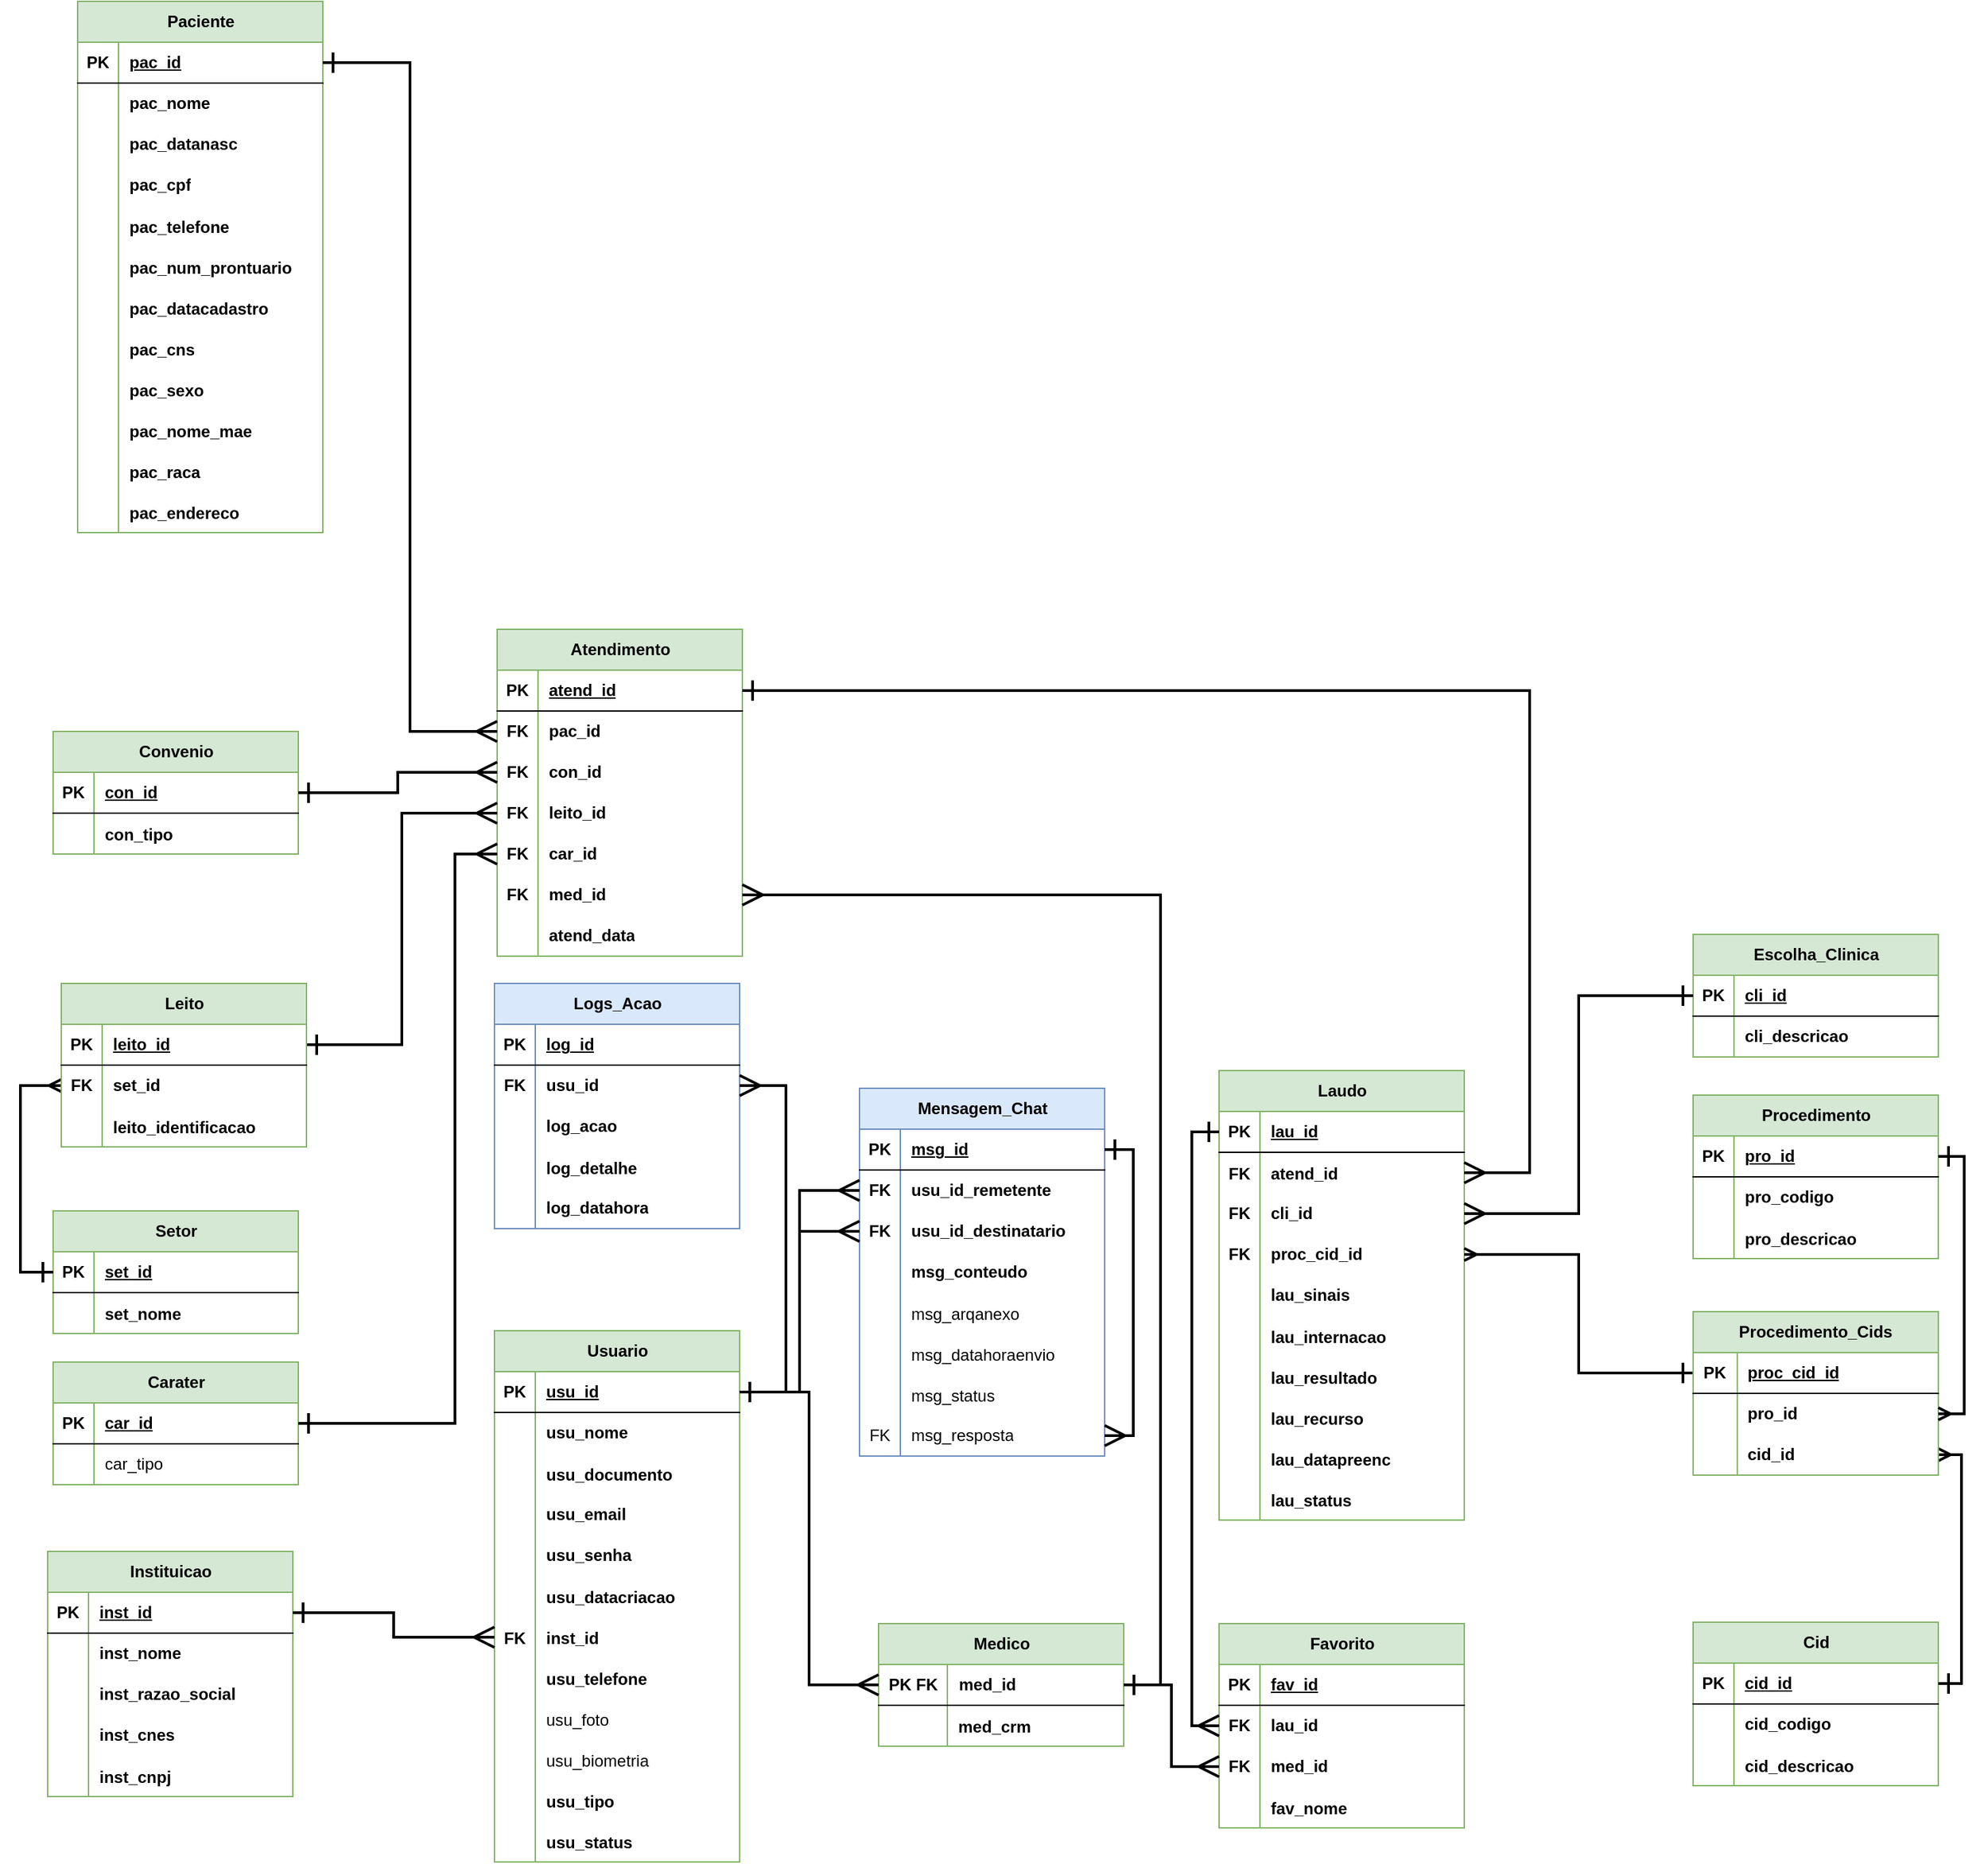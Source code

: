 <mxfile version="28.2.5">
  <diagram name="Página-1" id="4aVacl7Rp2dja2U3p4jw">
    <mxGraphModel dx="-228" dy="1912" grid="0" gridSize="10" guides="1" tooltips="1" connect="1" arrows="1" fold="1" page="1" pageScale="1" pageWidth="827" pageHeight="1169" math="0" shadow="0">
      <root>
        <mxCell id="0" />
        <mxCell id="1" parent="0" />
        <mxCell id="SOTbb2QjoNHOY58TmjV8-1" value="Usuario" style="shape=table;startSize=30;container=1;collapsible=1;childLayout=tableLayout;fixedRows=1;rowLines=0;fontStyle=1;align=center;resizeLast=1;html=1;fillColor=#d5e8d4;strokeColor=#82b366;" parent="1" vertex="1">
          <mxGeometry x="2108" y="741.0" width="180" height="390" as="geometry" />
        </mxCell>
        <mxCell id="SOTbb2QjoNHOY58TmjV8-2" value="" style="shape=tableRow;horizontal=0;startSize=0;swimlaneHead=0;swimlaneBody=0;collapsible=0;dropTarget=0;points=[[0,0.5],[1,0.5]];portConstraint=eastwest;top=0;left=0;right=0;bottom=1;fillColor=none;" parent="SOTbb2QjoNHOY58TmjV8-1" vertex="1">
          <mxGeometry y="30" width="180" height="30" as="geometry" />
        </mxCell>
        <mxCell id="SOTbb2QjoNHOY58TmjV8-3" value="PK" style="shape=partialRectangle;connectable=0;top=0;left=0;bottom=0;right=0;fontStyle=1;overflow=hidden;whiteSpace=wrap;html=1;fillColor=none;" parent="SOTbb2QjoNHOY58TmjV8-2" vertex="1">
          <mxGeometry width="30" height="30" as="geometry">
            <mxRectangle width="30" height="30" as="alternateBounds" />
          </mxGeometry>
        </mxCell>
        <mxCell id="SOTbb2QjoNHOY58TmjV8-4" value="usu_id" style="shape=partialRectangle;connectable=0;top=0;left=0;bottom=0;right=0;align=left;spacingLeft=6;fontStyle=5;overflow=hidden;whiteSpace=wrap;html=1;fillColor=none;" parent="SOTbb2QjoNHOY58TmjV8-2" vertex="1">
          <mxGeometry x="30" width="150" height="30" as="geometry">
            <mxRectangle width="150" height="30" as="alternateBounds" />
          </mxGeometry>
        </mxCell>
        <mxCell id="SOTbb2QjoNHOY58TmjV8-14" value="" style="shape=tableRow;horizontal=0;startSize=0;swimlaneHead=0;swimlaneBody=0;collapsible=0;dropTarget=0;points=[[0,0.5],[1,0.5]];portConstraint=eastwest;top=0;left=0;right=0;bottom=0;fillColor=none;" parent="SOTbb2QjoNHOY58TmjV8-1" vertex="1">
          <mxGeometry y="60" width="180" height="30" as="geometry" />
        </mxCell>
        <mxCell id="SOTbb2QjoNHOY58TmjV8-15" value="" style="shape=partialRectangle;connectable=0;top=0;left=0;bottom=0;right=0;editable=1;overflow=hidden;whiteSpace=wrap;html=1;fillColor=none;" parent="SOTbb2QjoNHOY58TmjV8-14" vertex="1">
          <mxGeometry width="30" height="30" as="geometry">
            <mxRectangle width="30" height="30" as="alternateBounds" />
          </mxGeometry>
        </mxCell>
        <mxCell id="SOTbb2QjoNHOY58TmjV8-16" value="&lt;b&gt;usu_nome&lt;/b&gt;" style="shape=partialRectangle;connectable=0;top=0;left=0;bottom=0;right=0;align=left;spacingLeft=6;overflow=hidden;whiteSpace=wrap;html=1;fillColor=none;" parent="SOTbb2QjoNHOY58TmjV8-14" vertex="1">
          <mxGeometry x="30" width="150" height="30" as="geometry">
            <mxRectangle width="150" height="30" as="alternateBounds" />
          </mxGeometry>
        </mxCell>
        <mxCell id="hAWk6UTnpg3BsMGyecMC-1" value="" style="shape=tableRow;horizontal=0;startSize=0;swimlaneHead=0;swimlaneBody=0;fillColor=none;collapsible=0;dropTarget=0;points=[[0,0.5],[1,0.5]];portConstraint=eastwest;top=0;left=0;right=0;bottom=0;" parent="SOTbb2QjoNHOY58TmjV8-1" vertex="1">
          <mxGeometry y="90" width="180" height="30" as="geometry" />
        </mxCell>
        <mxCell id="hAWk6UTnpg3BsMGyecMC-2" value="" style="shape=partialRectangle;connectable=0;fillColor=none;top=0;left=0;bottom=0;right=0;editable=1;overflow=hidden;" parent="hAWk6UTnpg3BsMGyecMC-1" vertex="1">
          <mxGeometry width="30" height="30" as="geometry">
            <mxRectangle width="30" height="30" as="alternateBounds" />
          </mxGeometry>
        </mxCell>
        <mxCell id="hAWk6UTnpg3BsMGyecMC-3" value="usu_documento" style="shape=partialRectangle;connectable=0;fillColor=none;top=0;left=0;bottom=0;right=0;align=left;spacingLeft=6;overflow=hidden;fontStyle=1" parent="hAWk6UTnpg3BsMGyecMC-1" vertex="1">
          <mxGeometry x="30" width="150" height="30" as="geometry">
            <mxRectangle width="150" height="30" as="alternateBounds" />
          </mxGeometry>
        </mxCell>
        <mxCell id="SOTbb2QjoNHOY58TmjV8-17" value="" style="shape=tableRow;horizontal=0;startSize=0;swimlaneHead=0;swimlaneBody=0;collapsible=0;dropTarget=0;points=[[0,0.5],[1,0.5]];portConstraint=eastwest;top=0;left=0;right=0;bottom=0;fillColor=none;" parent="SOTbb2QjoNHOY58TmjV8-1" vertex="1">
          <mxGeometry y="120" width="180" height="30" as="geometry" />
        </mxCell>
        <mxCell id="SOTbb2QjoNHOY58TmjV8-18" value="" style="shape=partialRectangle;connectable=0;top=0;left=0;bottom=0;right=0;editable=1;overflow=hidden;whiteSpace=wrap;html=1;fillColor=none;" parent="SOTbb2QjoNHOY58TmjV8-17" vertex="1">
          <mxGeometry width="30" height="30" as="geometry">
            <mxRectangle width="30" height="30" as="alternateBounds" />
          </mxGeometry>
        </mxCell>
        <mxCell id="SOTbb2QjoNHOY58TmjV8-19" value="usu_email" style="shape=partialRectangle;connectable=0;top=0;left=0;bottom=0;right=0;align=left;spacingLeft=6;overflow=hidden;whiteSpace=wrap;html=1;fillColor=none;fontStyle=1" parent="SOTbb2QjoNHOY58TmjV8-17" vertex="1">
          <mxGeometry x="30" width="150" height="30" as="geometry">
            <mxRectangle width="150" height="30" as="alternateBounds" />
          </mxGeometry>
        </mxCell>
        <mxCell id="SOTbb2QjoNHOY58TmjV8-20" value="" style="shape=tableRow;horizontal=0;startSize=0;swimlaneHead=0;swimlaneBody=0;collapsible=0;dropTarget=0;points=[[0,0.5],[1,0.5]];portConstraint=eastwest;top=0;left=0;right=0;bottom=0;fillColor=none;" parent="SOTbb2QjoNHOY58TmjV8-1" vertex="1">
          <mxGeometry y="150" width="180" height="30" as="geometry" />
        </mxCell>
        <mxCell id="SOTbb2QjoNHOY58TmjV8-21" value="" style="shape=partialRectangle;connectable=0;top=0;left=0;bottom=0;right=0;editable=1;overflow=hidden;whiteSpace=wrap;html=1;fillColor=none;" parent="SOTbb2QjoNHOY58TmjV8-20" vertex="1">
          <mxGeometry width="30" height="30" as="geometry">
            <mxRectangle width="30" height="30" as="alternateBounds" />
          </mxGeometry>
        </mxCell>
        <mxCell id="SOTbb2QjoNHOY58TmjV8-22" value="usu_senha" style="shape=partialRectangle;connectable=0;top=0;left=0;bottom=0;right=0;align=left;spacingLeft=6;overflow=hidden;whiteSpace=wrap;html=1;fillColor=none;fontStyle=1" parent="SOTbb2QjoNHOY58TmjV8-20" vertex="1">
          <mxGeometry x="30" width="150" height="30" as="geometry">
            <mxRectangle width="150" height="30" as="alternateBounds" />
          </mxGeometry>
        </mxCell>
        <mxCell id="SOTbb2QjoNHOY58TmjV8-23" value="" style="shape=tableRow;horizontal=0;startSize=0;swimlaneHead=0;swimlaneBody=0;collapsible=0;dropTarget=0;points=[[0,0.5],[1,0.5]];portConstraint=eastwest;top=0;left=0;right=0;bottom=0;fillColor=none;" parent="SOTbb2QjoNHOY58TmjV8-1" vertex="1">
          <mxGeometry y="180" width="180" height="30" as="geometry" />
        </mxCell>
        <mxCell id="SOTbb2QjoNHOY58TmjV8-24" value="" style="shape=partialRectangle;connectable=0;top=0;left=0;bottom=0;right=0;editable=1;overflow=hidden;fillColor=none;" parent="SOTbb2QjoNHOY58TmjV8-23" vertex="1">
          <mxGeometry width="30" height="30" as="geometry">
            <mxRectangle width="30" height="30" as="alternateBounds" />
          </mxGeometry>
        </mxCell>
        <mxCell id="SOTbb2QjoNHOY58TmjV8-25" value="usu_datacriacao" style="shape=partialRectangle;connectable=0;top=0;left=0;bottom=0;right=0;align=left;spacingLeft=6;overflow=hidden;fillColor=none;fontStyle=1" parent="SOTbb2QjoNHOY58TmjV8-23" vertex="1">
          <mxGeometry x="30" width="150" height="30" as="geometry">
            <mxRectangle width="150" height="30" as="alternateBounds" />
          </mxGeometry>
        </mxCell>
        <mxCell id="SOTbb2QjoNHOY58TmjV8-26" value="" style="shape=tableRow;horizontal=0;startSize=0;swimlaneHead=0;swimlaneBody=0;collapsible=0;dropTarget=0;points=[[0,0.5],[1,0.5]];portConstraint=eastwest;top=0;left=0;right=0;bottom=0;fillColor=none;" parent="SOTbb2QjoNHOY58TmjV8-1" vertex="1">
          <mxGeometry y="210" width="180" height="30" as="geometry" />
        </mxCell>
        <mxCell id="SOTbb2QjoNHOY58TmjV8-27" value="FK" style="shape=partialRectangle;connectable=0;top=0;left=0;bottom=0;right=0;editable=1;overflow=hidden;fillColor=none;fontStyle=1" parent="SOTbb2QjoNHOY58TmjV8-26" vertex="1">
          <mxGeometry width="30" height="30" as="geometry">
            <mxRectangle width="30" height="30" as="alternateBounds" />
          </mxGeometry>
        </mxCell>
        <mxCell id="SOTbb2QjoNHOY58TmjV8-28" value="inst_id" style="shape=partialRectangle;connectable=0;top=0;left=0;bottom=0;right=0;align=left;spacingLeft=6;overflow=hidden;fillColor=none;fontStyle=1" parent="SOTbb2QjoNHOY58TmjV8-26" vertex="1">
          <mxGeometry x="30" width="150" height="30" as="geometry">
            <mxRectangle width="150" height="30" as="alternateBounds" />
          </mxGeometry>
        </mxCell>
        <mxCell id="SOTbb2QjoNHOY58TmjV8-29" value="" style="shape=tableRow;horizontal=0;startSize=0;swimlaneHead=0;swimlaneBody=0;collapsible=0;dropTarget=0;points=[[0,0.5],[1,0.5]];portConstraint=eastwest;top=0;left=0;right=0;bottom=0;fillColor=none;" parent="SOTbb2QjoNHOY58TmjV8-1" vertex="1">
          <mxGeometry y="240" width="180" height="30" as="geometry" />
        </mxCell>
        <mxCell id="SOTbb2QjoNHOY58TmjV8-30" value="" style="shape=partialRectangle;connectable=0;top=0;left=0;bottom=0;right=0;editable=1;overflow=hidden;fillColor=none;" parent="SOTbb2QjoNHOY58TmjV8-29" vertex="1">
          <mxGeometry width="30" height="30" as="geometry">
            <mxRectangle width="30" height="30" as="alternateBounds" />
          </mxGeometry>
        </mxCell>
        <mxCell id="SOTbb2QjoNHOY58TmjV8-31" value="usu_telefone" style="shape=partialRectangle;connectable=0;top=0;left=0;bottom=0;right=0;align=left;spacingLeft=6;overflow=hidden;fillColor=none;fontStyle=1" parent="SOTbb2QjoNHOY58TmjV8-29" vertex="1">
          <mxGeometry x="30" width="150" height="30" as="geometry">
            <mxRectangle width="150" height="30" as="alternateBounds" />
          </mxGeometry>
        </mxCell>
        <mxCell id="SOTbb2QjoNHOY58TmjV8-32" value="" style="shape=tableRow;horizontal=0;startSize=0;swimlaneHead=0;swimlaneBody=0;collapsible=0;dropTarget=0;points=[[0,0.5],[1,0.5]];portConstraint=eastwest;top=0;left=0;right=0;bottom=0;fillColor=none;" parent="SOTbb2QjoNHOY58TmjV8-1" vertex="1">
          <mxGeometry y="270" width="180" height="30" as="geometry" />
        </mxCell>
        <mxCell id="SOTbb2QjoNHOY58TmjV8-33" value="" style="shape=partialRectangle;connectable=0;top=0;left=0;bottom=0;right=0;editable=1;overflow=hidden;fillColor=none;" parent="SOTbb2QjoNHOY58TmjV8-32" vertex="1">
          <mxGeometry width="30" height="30" as="geometry">
            <mxRectangle width="30" height="30" as="alternateBounds" />
          </mxGeometry>
        </mxCell>
        <mxCell id="SOTbb2QjoNHOY58TmjV8-34" value="usu_foto" style="shape=partialRectangle;connectable=0;top=0;left=0;bottom=0;right=0;align=left;spacingLeft=6;overflow=hidden;fillColor=none;" parent="SOTbb2QjoNHOY58TmjV8-32" vertex="1">
          <mxGeometry x="30" width="150" height="30" as="geometry">
            <mxRectangle width="150" height="30" as="alternateBounds" />
          </mxGeometry>
        </mxCell>
        <mxCell id="SOTbb2QjoNHOY58TmjV8-35" value="" style="shape=tableRow;horizontal=0;startSize=0;swimlaneHead=0;swimlaneBody=0;collapsible=0;dropTarget=0;points=[[0,0.5],[1,0.5]];portConstraint=eastwest;top=0;left=0;right=0;bottom=0;fillColor=none;" parent="SOTbb2QjoNHOY58TmjV8-1" vertex="1">
          <mxGeometry y="300" width="180" height="30" as="geometry" />
        </mxCell>
        <mxCell id="SOTbb2QjoNHOY58TmjV8-36" value="" style="shape=partialRectangle;connectable=0;top=0;left=0;bottom=0;right=0;editable=1;overflow=hidden;fillColor=none;" parent="SOTbb2QjoNHOY58TmjV8-35" vertex="1">
          <mxGeometry width="30" height="30" as="geometry">
            <mxRectangle width="30" height="30" as="alternateBounds" />
          </mxGeometry>
        </mxCell>
        <mxCell id="SOTbb2QjoNHOY58TmjV8-37" value="usu_biometria" style="shape=partialRectangle;connectable=0;top=0;left=0;bottom=0;right=0;align=left;spacingLeft=6;overflow=hidden;fillColor=none;" parent="SOTbb2QjoNHOY58TmjV8-35" vertex="1">
          <mxGeometry x="30" width="150" height="30" as="geometry">
            <mxRectangle width="150" height="30" as="alternateBounds" />
          </mxGeometry>
        </mxCell>
        <mxCell id="hAWk6UTnpg3BsMGyecMC-7" value="" style="shape=tableRow;horizontal=0;startSize=0;swimlaneHead=0;swimlaneBody=0;fillColor=none;collapsible=0;dropTarget=0;points=[[0,0.5],[1,0.5]];portConstraint=eastwest;top=0;left=0;right=0;bottom=0;" parent="SOTbb2QjoNHOY58TmjV8-1" vertex="1">
          <mxGeometry y="330" width="180" height="30" as="geometry" />
        </mxCell>
        <mxCell id="hAWk6UTnpg3BsMGyecMC-8" value="" style="shape=partialRectangle;connectable=0;fillColor=none;top=0;left=0;bottom=0;right=0;editable=1;overflow=hidden;" parent="hAWk6UTnpg3BsMGyecMC-7" vertex="1">
          <mxGeometry width="30" height="30" as="geometry">
            <mxRectangle width="30" height="30" as="alternateBounds" />
          </mxGeometry>
        </mxCell>
        <mxCell id="hAWk6UTnpg3BsMGyecMC-9" value="usu_tipo" style="shape=partialRectangle;connectable=0;fillColor=none;top=0;left=0;bottom=0;right=0;align=left;spacingLeft=6;overflow=hidden;fontStyle=1" parent="hAWk6UTnpg3BsMGyecMC-7" vertex="1">
          <mxGeometry x="30" width="150" height="30" as="geometry">
            <mxRectangle width="150" height="30" as="alternateBounds" />
          </mxGeometry>
        </mxCell>
        <mxCell id="SOTbb2QjoNHOY58TmjV8-38" value="" style="shape=tableRow;horizontal=0;startSize=0;swimlaneHead=0;swimlaneBody=0;collapsible=0;dropTarget=0;points=[[0,0.5],[1,0.5]];portConstraint=eastwest;top=0;left=0;right=0;bottom=0;fillColor=none;" parent="SOTbb2QjoNHOY58TmjV8-1" vertex="1">
          <mxGeometry y="360" width="180" height="30" as="geometry" />
        </mxCell>
        <mxCell id="SOTbb2QjoNHOY58TmjV8-39" value="" style="shape=partialRectangle;connectable=0;top=0;left=0;bottom=0;right=0;editable=1;overflow=hidden;fillColor=none;" parent="SOTbb2QjoNHOY58TmjV8-38" vertex="1">
          <mxGeometry width="30" height="30" as="geometry">
            <mxRectangle width="30" height="30" as="alternateBounds" />
          </mxGeometry>
        </mxCell>
        <mxCell id="SOTbb2QjoNHOY58TmjV8-40" value="usu_status" style="shape=partialRectangle;connectable=0;top=0;left=0;bottom=0;right=0;align=left;spacingLeft=6;overflow=hidden;fillColor=none;fontStyle=1" parent="SOTbb2QjoNHOY58TmjV8-38" vertex="1">
          <mxGeometry x="30" width="150" height="30" as="geometry">
            <mxRectangle width="150" height="30" as="alternateBounds" />
          </mxGeometry>
        </mxCell>
        <mxCell id="SOTbb2QjoNHOY58TmjV8-41" value="Paciente" style="shape=table;startSize=30;container=1;collapsible=1;childLayout=tableLayout;fixedRows=1;rowLines=0;fontStyle=1;align=center;resizeLast=1;html=1;fillColor=#d5e8d4;strokeColor=#82b366;" parent="1" vertex="1">
          <mxGeometry x="1802" y="-235.0" width="180" height="390" as="geometry" />
        </mxCell>
        <mxCell id="SOTbb2QjoNHOY58TmjV8-42" value="" style="shape=tableRow;horizontal=0;startSize=0;swimlaneHead=0;swimlaneBody=0;collapsible=0;dropTarget=0;points=[[0,0.5],[1,0.5]];portConstraint=eastwest;top=0;left=0;right=0;bottom=1;fillColor=none;strokeColor=default;" parent="SOTbb2QjoNHOY58TmjV8-41" vertex="1">
          <mxGeometry y="30" width="180" height="30" as="geometry" />
        </mxCell>
        <mxCell id="SOTbb2QjoNHOY58TmjV8-43" value="PK" style="shape=partialRectangle;connectable=0;top=0;left=0;bottom=0;right=0;fontStyle=1;overflow=hidden;whiteSpace=wrap;html=1;fillColor=none;strokeColor=default;" parent="SOTbb2QjoNHOY58TmjV8-42" vertex="1">
          <mxGeometry width="30" height="30" as="geometry">
            <mxRectangle width="30" height="30" as="alternateBounds" />
          </mxGeometry>
        </mxCell>
        <mxCell id="SOTbb2QjoNHOY58TmjV8-44" value="pac_id" style="shape=partialRectangle;connectable=0;top=0;left=0;bottom=0;right=0;align=left;spacingLeft=6;fontStyle=5;overflow=hidden;whiteSpace=wrap;html=1;fillColor=none;strokeColor=default;" parent="SOTbb2QjoNHOY58TmjV8-42" vertex="1">
          <mxGeometry x="30" width="150" height="30" as="geometry">
            <mxRectangle width="150" height="30" as="alternateBounds" />
          </mxGeometry>
        </mxCell>
        <mxCell id="SOTbb2QjoNHOY58TmjV8-48" value="" style="shape=tableRow;horizontal=0;startSize=0;swimlaneHead=0;swimlaneBody=0;collapsible=0;dropTarget=0;points=[[0,0.5],[1,0.5]];portConstraint=eastwest;top=0;left=0;right=0;bottom=0;fillColor=none;strokeColor=default;" parent="SOTbb2QjoNHOY58TmjV8-41" vertex="1">
          <mxGeometry y="60" width="180" height="30" as="geometry" />
        </mxCell>
        <mxCell id="SOTbb2QjoNHOY58TmjV8-49" value="" style="shape=partialRectangle;connectable=0;top=0;left=0;bottom=0;right=0;editable=1;overflow=hidden;whiteSpace=wrap;html=1;fillColor=none;strokeColor=default;" parent="SOTbb2QjoNHOY58TmjV8-48" vertex="1">
          <mxGeometry width="30" height="30" as="geometry">
            <mxRectangle width="30" height="30" as="alternateBounds" />
          </mxGeometry>
        </mxCell>
        <mxCell id="SOTbb2QjoNHOY58TmjV8-50" value="pac_nome" style="shape=partialRectangle;connectable=0;top=0;left=0;bottom=0;right=0;align=left;spacingLeft=6;overflow=hidden;whiteSpace=wrap;html=1;fillColor=none;strokeColor=default;fontStyle=1" parent="SOTbb2QjoNHOY58TmjV8-48" vertex="1">
          <mxGeometry x="30" width="150" height="30" as="geometry">
            <mxRectangle width="150" height="30" as="alternateBounds" />
          </mxGeometry>
        </mxCell>
        <mxCell id="SOTbb2QjoNHOY58TmjV8-51" value="" style="shape=tableRow;horizontal=0;startSize=0;swimlaneHead=0;swimlaneBody=0;collapsible=0;dropTarget=0;points=[[0,0.5],[1,0.5]];portConstraint=eastwest;top=0;left=0;right=0;bottom=0;fillColor=none;strokeColor=default;" parent="SOTbb2QjoNHOY58TmjV8-41" vertex="1">
          <mxGeometry y="90" width="180" height="30" as="geometry" />
        </mxCell>
        <mxCell id="SOTbb2QjoNHOY58TmjV8-52" value="" style="shape=partialRectangle;connectable=0;top=0;left=0;bottom=0;right=0;editable=1;overflow=hidden;whiteSpace=wrap;html=1;fillColor=none;strokeColor=default;" parent="SOTbb2QjoNHOY58TmjV8-51" vertex="1">
          <mxGeometry width="30" height="30" as="geometry">
            <mxRectangle width="30" height="30" as="alternateBounds" />
          </mxGeometry>
        </mxCell>
        <mxCell id="SOTbb2QjoNHOY58TmjV8-53" value="pac_datanasc" style="shape=partialRectangle;connectable=0;top=0;left=0;bottom=0;right=0;align=left;spacingLeft=6;overflow=hidden;whiteSpace=wrap;html=1;fillColor=none;strokeColor=default;fontStyle=1" parent="SOTbb2QjoNHOY58TmjV8-51" vertex="1">
          <mxGeometry x="30" width="150" height="30" as="geometry">
            <mxRectangle width="150" height="30" as="alternateBounds" />
          </mxGeometry>
        </mxCell>
        <mxCell id="SOTbb2QjoNHOY58TmjV8-54" value="" style="shape=tableRow;horizontal=0;startSize=0;swimlaneHead=0;swimlaneBody=0;collapsible=0;dropTarget=0;points=[[0,0.5],[1,0.5]];portConstraint=eastwest;top=0;left=0;right=0;bottom=0;fillColor=none;strokeColor=default;" parent="SOTbb2QjoNHOY58TmjV8-41" vertex="1">
          <mxGeometry y="120" width="180" height="30" as="geometry" />
        </mxCell>
        <mxCell id="SOTbb2QjoNHOY58TmjV8-55" value="" style="shape=partialRectangle;connectable=0;top=0;left=0;bottom=0;right=0;editable=1;overflow=hidden;whiteSpace=wrap;html=1;fillColor=none;strokeColor=default;" parent="SOTbb2QjoNHOY58TmjV8-54" vertex="1">
          <mxGeometry width="30" height="30" as="geometry">
            <mxRectangle width="30" height="30" as="alternateBounds" />
          </mxGeometry>
        </mxCell>
        <mxCell id="SOTbb2QjoNHOY58TmjV8-56" value="pac_cpf" style="shape=partialRectangle;connectable=0;top=0;left=0;bottom=0;right=0;align=left;spacingLeft=6;overflow=hidden;whiteSpace=wrap;html=1;fillColor=none;strokeColor=default;fontStyle=1" parent="SOTbb2QjoNHOY58TmjV8-54" vertex="1">
          <mxGeometry x="30" width="150" height="30" as="geometry">
            <mxRectangle width="150" height="30" as="alternateBounds" />
          </mxGeometry>
        </mxCell>
        <mxCell id="SOTbb2QjoNHOY58TmjV8-57" value="" style="shape=tableRow;horizontal=0;startSize=0;swimlaneHead=0;swimlaneBody=0;collapsible=0;dropTarget=0;points=[[0,0.5],[1,0.5]];portConstraint=eastwest;top=0;left=0;right=0;bottom=0;fillColor=none;strokeColor=default;" parent="SOTbb2QjoNHOY58TmjV8-41" vertex="1">
          <mxGeometry y="150" width="180" height="30" as="geometry" />
        </mxCell>
        <mxCell id="SOTbb2QjoNHOY58TmjV8-58" value="" style="shape=partialRectangle;connectable=0;top=0;left=0;bottom=0;right=0;editable=1;overflow=hidden;fillColor=none;strokeColor=default;" parent="SOTbb2QjoNHOY58TmjV8-57" vertex="1">
          <mxGeometry width="30" height="30" as="geometry">
            <mxRectangle width="30" height="30" as="alternateBounds" />
          </mxGeometry>
        </mxCell>
        <mxCell id="SOTbb2QjoNHOY58TmjV8-59" value="pac_telefone" style="shape=partialRectangle;connectable=0;top=0;left=0;bottom=0;right=0;align=left;spacingLeft=6;overflow=hidden;fillColor=none;strokeColor=default;fontStyle=1" parent="SOTbb2QjoNHOY58TmjV8-57" vertex="1">
          <mxGeometry x="30" width="150" height="30" as="geometry">
            <mxRectangle width="150" height="30" as="alternateBounds" />
          </mxGeometry>
        </mxCell>
        <mxCell id="_61jdk8e4AT1VANabuam-4" value="" style="shape=tableRow;horizontal=0;startSize=0;swimlaneHead=0;swimlaneBody=0;fillColor=none;collapsible=0;dropTarget=0;points=[[0,0.5],[1,0.5]];portConstraint=eastwest;top=0;left=0;right=0;bottom=0;" vertex="1" parent="SOTbb2QjoNHOY58TmjV8-41">
          <mxGeometry y="180" width="180" height="30" as="geometry" />
        </mxCell>
        <mxCell id="_61jdk8e4AT1VANabuam-5" value="" style="shape=partialRectangle;connectable=0;fillColor=none;top=0;left=0;bottom=0;right=0;editable=1;overflow=hidden;" vertex="1" parent="_61jdk8e4AT1VANabuam-4">
          <mxGeometry width="30" height="30" as="geometry">
            <mxRectangle width="30" height="30" as="alternateBounds" />
          </mxGeometry>
        </mxCell>
        <mxCell id="_61jdk8e4AT1VANabuam-6" value="pac_num_prontuario" style="shape=partialRectangle;connectable=0;fillColor=none;top=0;left=0;bottom=0;right=0;align=left;spacingLeft=6;overflow=hidden;fontStyle=1" vertex="1" parent="_61jdk8e4AT1VANabuam-4">
          <mxGeometry x="30" width="150" height="30" as="geometry">
            <mxRectangle width="150" height="30" as="alternateBounds" />
          </mxGeometry>
        </mxCell>
        <mxCell id="SOTbb2QjoNHOY58TmjV8-60" value="" style="shape=tableRow;horizontal=0;startSize=0;swimlaneHead=0;swimlaneBody=0;collapsible=0;dropTarget=0;points=[[0,0.5],[1,0.5]];portConstraint=eastwest;top=0;left=0;right=0;bottom=0;fillColor=none;strokeColor=default;" parent="SOTbb2QjoNHOY58TmjV8-41" vertex="1">
          <mxGeometry y="210" width="180" height="30" as="geometry" />
        </mxCell>
        <mxCell id="SOTbb2QjoNHOY58TmjV8-61" value="" style="shape=partialRectangle;connectable=0;top=0;left=0;bottom=0;right=0;editable=1;overflow=hidden;fillColor=none;strokeColor=default;" parent="SOTbb2QjoNHOY58TmjV8-60" vertex="1">
          <mxGeometry width="30" height="30" as="geometry">
            <mxRectangle width="30" height="30" as="alternateBounds" />
          </mxGeometry>
        </mxCell>
        <mxCell id="SOTbb2QjoNHOY58TmjV8-62" value="pac_datacadastro" style="shape=partialRectangle;connectable=0;top=0;left=0;bottom=0;right=0;align=left;spacingLeft=6;overflow=hidden;fillColor=none;strokeColor=default;fontStyle=1" parent="SOTbb2QjoNHOY58TmjV8-60" vertex="1">
          <mxGeometry x="30" width="150" height="30" as="geometry">
            <mxRectangle width="150" height="30" as="alternateBounds" />
          </mxGeometry>
        </mxCell>
        <mxCell id="_61jdk8e4AT1VANabuam-7" value="" style="shape=tableRow;horizontal=0;startSize=0;swimlaneHead=0;swimlaneBody=0;fillColor=none;collapsible=0;dropTarget=0;points=[[0,0.5],[1,0.5]];portConstraint=eastwest;top=0;left=0;right=0;bottom=0;" vertex="1" parent="SOTbb2QjoNHOY58TmjV8-41">
          <mxGeometry y="240" width="180" height="30" as="geometry" />
        </mxCell>
        <mxCell id="_61jdk8e4AT1VANabuam-8" value="" style="shape=partialRectangle;connectable=0;fillColor=none;top=0;left=0;bottom=0;right=0;editable=1;overflow=hidden;" vertex="1" parent="_61jdk8e4AT1VANabuam-7">
          <mxGeometry width="30" height="30" as="geometry">
            <mxRectangle width="30" height="30" as="alternateBounds" />
          </mxGeometry>
        </mxCell>
        <mxCell id="_61jdk8e4AT1VANabuam-9" value="pac_cns" style="shape=partialRectangle;connectable=0;fillColor=none;top=0;left=0;bottom=0;right=0;align=left;spacingLeft=6;overflow=hidden;fontStyle=1" vertex="1" parent="_61jdk8e4AT1VANabuam-7">
          <mxGeometry x="30" width="150" height="30" as="geometry">
            <mxRectangle width="150" height="30" as="alternateBounds" />
          </mxGeometry>
        </mxCell>
        <mxCell id="SOTbb2QjoNHOY58TmjV8-63" value="" style="shape=tableRow;horizontal=0;startSize=0;swimlaneHead=0;swimlaneBody=0;collapsible=0;dropTarget=0;points=[[0,0.5],[1,0.5]];portConstraint=eastwest;top=0;left=0;right=0;bottom=0;fillColor=none;strokeColor=default;" parent="SOTbb2QjoNHOY58TmjV8-41" vertex="1">
          <mxGeometry y="270" width="180" height="30" as="geometry" />
        </mxCell>
        <mxCell id="SOTbb2QjoNHOY58TmjV8-64" value="" style="shape=partialRectangle;connectable=0;top=0;left=0;bottom=0;right=0;editable=1;overflow=hidden;fillColor=none;strokeColor=default;" parent="SOTbb2QjoNHOY58TmjV8-63" vertex="1">
          <mxGeometry width="30" height="30" as="geometry">
            <mxRectangle width="30" height="30" as="alternateBounds" />
          </mxGeometry>
        </mxCell>
        <mxCell id="SOTbb2QjoNHOY58TmjV8-65" value="pac_sexo" style="shape=partialRectangle;connectable=0;top=0;left=0;bottom=0;right=0;align=left;spacingLeft=6;overflow=hidden;fillColor=none;strokeColor=default;fontStyle=1" parent="SOTbb2QjoNHOY58TmjV8-63" vertex="1">
          <mxGeometry x="30" width="150" height="30" as="geometry">
            <mxRectangle width="150" height="30" as="alternateBounds" />
          </mxGeometry>
        </mxCell>
        <mxCell id="_61jdk8e4AT1VANabuam-13" value="" style="shape=tableRow;horizontal=0;startSize=0;swimlaneHead=0;swimlaneBody=0;fillColor=none;collapsible=0;dropTarget=0;points=[[0,0.5],[1,0.5]];portConstraint=eastwest;top=0;left=0;right=0;bottom=0;" vertex="1" parent="SOTbb2QjoNHOY58TmjV8-41">
          <mxGeometry y="300" width="180" height="30" as="geometry" />
        </mxCell>
        <mxCell id="_61jdk8e4AT1VANabuam-14" value="" style="shape=partialRectangle;connectable=0;fillColor=none;top=0;left=0;bottom=0;right=0;editable=1;overflow=hidden;" vertex="1" parent="_61jdk8e4AT1VANabuam-13">
          <mxGeometry width="30" height="30" as="geometry">
            <mxRectangle width="30" height="30" as="alternateBounds" />
          </mxGeometry>
        </mxCell>
        <mxCell id="_61jdk8e4AT1VANabuam-15" value="pac_nome_mae" style="shape=partialRectangle;connectable=0;fillColor=none;top=0;left=0;bottom=0;right=0;align=left;spacingLeft=6;overflow=hidden;fontStyle=1" vertex="1" parent="_61jdk8e4AT1VANabuam-13">
          <mxGeometry x="30" width="150" height="30" as="geometry">
            <mxRectangle width="150" height="30" as="alternateBounds" />
          </mxGeometry>
        </mxCell>
        <mxCell id="_61jdk8e4AT1VANabuam-10" value="" style="shape=tableRow;horizontal=0;startSize=0;swimlaneHead=0;swimlaneBody=0;fillColor=none;collapsible=0;dropTarget=0;points=[[0,0.5],[1,0.5]];portConstraint=eastwest;top=0;left=0;right=0;bottom=0;" vertex="1" parent="SOTbb2QjoNHOY58TmjV8-41">
          <mxGeometry y="330" width="180" height="30" as="geometry" />
        </mxCell>
        <mxCell id="_61jdk8e4AT1VANabuam-11" value="" style="shape=partialRectangle;connectable=0;fillColor=none;top=0;left=0;bottom=0;right=0;editable=1;overflow=hidden;" vertex="1" parent="_61jdk8e4AT1VANabuam-10">
          <mxGeometry width="30" height="30" as="geometry">
            <mxRectangle width="30" height="30" as="alternateBounds" />
          </mxGeometry>
        </mxCell>
        <mxCell id="_61jdk8e4AT1VANabuam-12" value="pac_raca" style="shape=partialRectangle;connectable=0;fillColor=none;top=0;left=0;bottom=0;right=0;align=left;spacingLeft=6;overflow=hidden;fontStyle=1" vertex="1" parent="_61jdk8e4AT1VANabuam-10">
          <mxGeometry x="30" width="150" height="30" as="geometry">
            <mxRectangle width="150" height="30" as="alternateBounds" />
          </mxGeometry>
        </mxCell>
        <mxCell id="_61jdk8e4AT1VANabuam-16" value="" style="shape=tableRow;horizontal=0;startSize=0;swimlaneHead=0;swimlaneBody=0;fillColor=none;collapsible=0;dropTarget=0;points=[[0,0.5],[1,0.5]];portConstraint=eastwest;top=0;left=0;right=0;bottom=0;" vertex="1" parent="SOTbb2QjoNHOY58TmjV8-41">
          <mxGeometry y="360" width="180" height="30" as="geometry" />
        </mxCell>
        <mxCell id="_61jdk8e4AT1VANabuam-17" value="" style="shape=partialRectangle;connectable=0;fillColor=none;top=0;left=0;bottom=0;right=0;editable=1;overflow=hidden;" vertex="1" parent="_61jdk8e4AT1VANabuam-16">
          <mxGeometry width="30" height="30" as="geometry">
            <mxRectangle width="30" height="30" as="alternateBounds" />
          </mxGeometry>
        </mxCell>
        <mxCell id="_61jdk8e4AT1VANabuam-18" value="pac_endereco" style="shape=partialRectangle;connectable=0;fillColor=none;top=0;left=0;bottom=0;right=0;align=left;spacingLeft=6;overflow=hidden;fontStyle=1" vertex="1" parent="_61jdk8e4AT1VANabuam-16">
          <mxGeometry x="30" width="150" height="30" as="geometry">
            <mxRectangle width="150" height="30" as="alternateBounds" />
          </mxGeometry>
        </mxCell>
        <mxCell id="SOTbb2QjoNHOY58TmjV8-66" value="Atendimento" style="shape=table;startSize=30;container=1;collapsible=1;childLayout=tableLayout;fixedRows=1;rowLines=0;fontStyle=1;align=center;resizeLast=1;html=1;fillColor=#d5e8d4;strokeColor=#82b366;" parent="1" vertex="1">
          <mxGeometry x="2110" y="226.0" width="180" height="240" as="geometry">
            <mxRectangle x="-90.11" y="-750" width="110" height="30" as="alternateBounds" />
          </mxGeometry>
        </mxCell>
        <mxCell id="SOTbb2QjoNHOY58TmjV8-67" value="" style="shape=tableRow;horizontal=0;startSize=0;swimlaneHead=0;swimlaneBody=0;collapsible=0;dropTarget=0;points=[[0,0.5],[1,0.5]];portConstraint=eastwest;top=0;left=0;right=0;bottom=1;fillColor=none;strokeColor=default;" parent="SOTbb2QjoNHOY58TmjV8-66" vertex="1">
          <mxGeometry y="30" width="180" height="30" as="geometry" />
        </mxCell>
        <mxCell id="SOTbb2QjoNHOY58TmjV8-68" value="PK" style="shape=partialRectangle;connectable=0;top=0;left=0;bottom=0;right=0;fontStyle=1;overflow=hidden;whiteSpace=wrap;html=1;fillColor=none;strokeColor=default;" parent="SOTbb2QjoNHOY58TmjV8-67" vertex="1">
          <mxGeometry width="30" height="30" as="geometry">
            <mxRectangle width="30" height="30" as="alternateBounds" />
          </mxGeometry>
        </mxCell>
        <mxCell id="SOTbb2QjoNHOY58TmjV8-69" value="atend_id" style="shape=partialRectangle;connectable=0;top=0;left=0;bottom=0;right=0;align=left;spacingLeft=6;fontStyle=5;overflow=hidden;whiteSpace=wrap;html=1;fillColor=none;strokeColor=default;" parent="SOTbb2QjoNHOY58TmjV8-67" vertex="1">
          <mxGeometry x="30" width="150" height="30" as="geometry">
            <mxRectangle width="150" height="30" as="alternateBounds" />
          </mxGeometry>
        </mxCell>
        <mxCell id="hAWk6UTnpg3BsMGyecMC-27" value="" style="shape=tableRow;horizontal=0;startSize=0;swimlaneHead=0;swimlaneBody=0;fillColor=none;collapsible=0;dropTarget=0;points=[[0,0.5],[1,0.5]];portConstraint=eastwest;top=0;left=0;right=0;bottom=0;fontStyle=0" parent="SOTbb2QjoNHOY58TmjV8-66" vertex="1">
          <mxGeometry y="60" width="180" height="30" as="geometry" />
        </mxCell>
        <mxCell id="hAWk6UTnpg3BsMGyecMC-28" value="&lt;b&gt;FK&lt;/b&gt;" style="shape=partialRectangle;connectable=0;fillColor=none;top=0;left=0;bottom=0;right=0;fontStyle=0;overflow=hidden;whiteSpace=wrap;html=1;" parent="hAWk6UTnpg3BsMGyecMC-27" vertex="1">
          <mxGeometry width="30" height="30" as="geometry">
            <mxRectangle width="30" height="30" as="alternateBounds" />
          </mxGeometry>
        </mxCell>
        <mxCell id="hAWk6UTnpg3BsMGyecMC-29" value="&lt;b&gt;pac_id&lt;/b&gt;" style="shape=partialRectangle;connectable=0;fillColor=none;top=0;left=0;bottom=0;right=0;align=left;spacingLeft=6;fontStyle=0;overflow=hidden;whiteSpace=wrap;html=1;" parent="hAWk6UTnpg3BsMGyecMC-27" vertex="1">
          <mxGeometry x="30" width="150" height="30" as="geometry">
            <mxRectangle width="150" height="30" as="alternateBounds" />
          </mxGeometry>
        </mxCell>
        <mxCell id="SOTbb2QjoNHOY58TmjV8-70" value="" style="shape=tableRow;horizontal=0;startSize=0;swimlaneHead=0;swimlaneBody=0;collapsible=0;dropTarget=0;points=[[0,0.5],[1,0.5]];portConstraint=eastwest;top=0;left=0;right=0;bottom=0;fillColor=none;strokeColor=default;" parent="SOTbb2QjoNHOY58TmjV8-66" vertex="1">
          <mxGeometry y="90" width="180" height="30" as="geometry" />
        </mxCell>
        <mxCell id="SOTbb2QjoNHOY58TmjV8-71" value="&lt;b&gt;FK&lt;/b&gt;" style="shape=partialRectangle;connectable=0;top=0;left=0;bottom=0;right=0;fontStyle=0;overflow=hidden;whiteSpace=wrap;html=1;fillColor=none;strokeColor=default;" parent="SOTbb2QjoNHOY58TmjV8-70" vertex="1">
          <mxGeometry width="30" height="30" as="geometry">
            <mxRectangle width="30" height="30" as="alternateBounds" />
          </mxGeometry>
        </mxCell>
        <mxCell id="SOTbb2QjoNHOY58TmjV8-72" value="&lt;b&gt;con_id&lt;/b&gt;" style="shape=partialRectangle;connectable=0;top=0;left=0;bottom=0;right=0;align=left;spacingLeft=6;fontStyle=0;overflow=hidden;whiteSpace=wrap;html=1;fillColor=none;strokeColor=default;" parent="SOTbb2QjoNHOY58TmjV8-70" vertex="1">
          <mxGeometry x="30" width="150" height="30" as="geometry">
            <mxRectangle width="150" height="30" as="alternateBounds" />
          </mxGeometry>
        </mxCell>
        <mxCell id="SOTbb2QjoNHOY58TmjV8-76" value="" style="shape=tableRow;horizontal=0;startSize=0;swimlaneHead=0;swimlaneBody=0;collapsible=0;dropTarget=0;points=[[0,0.5],[1,0.5]];portConstraint=eastwest;top=0;left=0;right=0;bottom=0;fillColor=none;strokeColor=default;" parent="SOTbb2QjoNHOY58TmjV8-66" vertex="1">
          <mxGeometry y="120" width="180" height="30" as="geometry" />
        </mxCell>
        <mxCell id="SOTbb2QjoNHOY58TmjV8-77" value="&lt;b&gt;FK&lt;/b&gt;" style="shape=partialRectangle;connectable=0;top=0;left=0;bottom=0;right=0;fontStyle=0;overflow=hidden;whiteSpace=wrap;html=1;fillColor=none;strokeColor=default;" parent="SOTbb2QjoNHOY58TmjV8-76" vertex="1">
          <mxGeometry width="30" height="30" as="geometry">
            <mxRectangle width="30" height="30" as="alternateBounds" />
          </mxGeometry>
        </mxCell>
        <mxCell id="SOTbb2QjoNHOY58TmjV8-78" value="&lt;b&gt;leito_id&lt;/b&gt;" style="shape=partialRectangle;connectable=0;top=0;left=0;bottom=0;right=0;align=left;spacingLeft=6;fontStyle=0;overflow=hidden;whiteSpace=wrap;html=1;fillColor=none;strokeColor=default;" parent="SOTbb2QjoNHOY58TmjV8-76" vertex="1">
          <mxGeometry x="30" width="150" height="30" as="geometry">
            <mxRectangle width="150" height="30" as="alternateBounds" />
          </mxGeometry>
        </mxCell>
        <mxCell id="C3pVPxeQw2i0l3FB8gP5-7" value="" style="shape=tableRow;horizontal=0;startSize=0;swimlaneHead=0;swimlaneBody=0;fillColor=none;collapsible=0;dropTarget=0;points=[[0,0.5],[1,0.5]];portConstraint=eastwest;top=0;left=0;right=0;bottom=0;strokeColor=default;" parent="SOTbb2QjoNHOY58TmjV8-66" vertex="1">
          <mxGeometry y="150" width="180" height="30" as="geometry" />
        </mxCell>
        <mxCell id="C3pVPxeQw2i0l3FB8gP5-8" value="&lt;b&gt;FK&lt;/b&gt;" style="shape=partialRectangle;connectable=0;fillColor=none;top=0;left=0;bottom=0;right=0;fontStyle=0;overflow=hidden;whiteSpace=wrap;html=1;strokeColor=default;" parent="C3pVPxeQw2i0l3FB8gP5-7" vertex="1">
          <mxGeometry width="30" height="30" as="geometry">
            <mxRectangle width="30" height="30" as="alternateBounds" />
          </mxGeometry>
        </mxCell>
        <mxCell id="C3pVPxeQw2i0l3FB8gP5-9" value="&lt;b&gt;car_id&lt;/b&gt;" style="shape=partialRectangle;connectable=0;fillColor=none;top=0;left=0;bottom=0;right=0;align=left;spacingLeft=6;fontStyle=0;overflow=hidden;whiteSpace=wrap;html=1;strokeColor=default;" parent="C3pVPxeQw2i0l3FB8gP5-7" vertex="1">
          <mxGeometry x="30" width="150" height="30" as="geometry">
            <mxRectangle width="150" height="30" as="alternateBounds" />
          </mxGeometry>
        </mxCell>
        <mxCell id="SOTbb2QjoNHOY58TmjV8-85" value="" style="shape=tableRow;horizontal=0;startSize=0;swimlaneHead=0;swimlaneBody=0;collapsible=0;dropTarget=0;points=[[0,0.5],[1,0.5]];portConstraint=eastwest;top=0;left=0;right=0;bottom=0;fillColor=none;strokeColor=default;" parent="SOTbb2QjoNHOY58TmjV8-66" vertex="1">
          <mxGeometry y="180" width="180" height="30" as="geometry" />
        </mxCell>
        <mxCell id="SOTbb2QjoNHOY58TmjV8-86" value="&lt;b&gt;FK&lt;/b&gt;" style="shape=partialRectangle;connectable=0;top=0;left=0;bottom=0;right=0;fontStyle=0;overflow=hidden;whiteSpace=wrap;html=1;fillColor=none;strokeColor=default;" parent="SOTbb2QjoNHOY58TmjV8-85" vertex="1">
          <mxGeometry width="30" height="30" as="geometry">
            <mxRectangle width="30" height="30" as="alternateBounds" />
          </mxGeometry>
        </mxCell>
        <mxCell id="SOTbb2QjoNHOY58TmjV8-87" value="&lt;b&gt;med_id&lt;/b&gt;" style="shape=partialRectangle;connectable=0;top=0;left=0;bottom=0;right=0;align=left;spacingLeft=6;fontStyle=0;overflow=hidden;whiteSpace=wrap;html=1;fillColor=none;strokeColor=default;" parent="SOTbb2QjoNHOY58TmjV8-85" vertex="1">
          <mxGeometry x="30" width="150" height="30" as="geometry">
            <mxRectangle width="150" height="30" as="alternateBounds" />
          </mxGeometry>
        </mxCell>
        <mxCell id="SOTbb2QjoNHOY58TmjV8-88" value="" style="shape=tableRow;horizontal=0;startSize=0;swimlaneHead=0;swimlaneBody=0;collapsible=0;dropTarget=0;points=[[0,0.5],[1,0.5]];portConstraint=eastwest;top=0;left=0;right=0;bottom=0;fillColor=none;strokeColor=default;" parent="SOTbb2QjoNHOY58TmjV8-66" vertex="1">
          <mxGeometry y="210" width="180" height="30" as="geometry" />
        </mxCell>
        <mxCell id="SOTbb2QjoNHOY58TmjV8-89" value="" style="shape=partialRectangle;connectable=0;top=0;left=0;bottom=0;right=0;editable=1;overflow=hidden;whiteSpace=wrap;html=1;fillColor=none;strokeColor=default;" parent="SOTbb2QjoNHOY58TmjV8-88" vertex="1">
          <mxGeometry width="30" height="30" as="geometry">
            <mxRectangle width="30" height="30" as="alternateBounds" />
          </mxGeometry>
        </mxCell>
        <mxCell id="SOTbb2QjoNHOY58TmjV8-90" value="&lt;b&gt;atend_data&lt;/b&gt;" style="shape=partialRectangle;connectable=0;top=0;left=0;bottom=0;right=0;align=left;spacingLeft=6;overflow=hidden;whiteSpace=wrap;html=1;fillColor=none;strokeColor=default;" parent="SOTbb2QjoNHOY58TmjV8-88" vertex="1">
          <mxGeometry x="30" width="150" height="30" as="geometry">
            <mxRectangle width="150" height="30" as="alternateBounds" />
          </mxGeometry>
        </mxCell>
        <mxCell id="SOTbb2QjoNHOY58TmjV8-91" value="Laudo" style="shape=table;startSize=30;container=1;collapsible=1;childLayout=tableLayout;fixedRows=1;rowLines=0;fontStyle=1;align=center;resizeLast=1;html=1;fillColor=#d5e8d4;strokeColor=#82b366;" parent="1" vertex="1">
          <mxGeometry x="2640" y="550.0" width="180" height="330" as="geometry" />
        </mxCell>
        <mxCell id="SOTbb2QjoNHOY58TmjV8-92" value="" style="shape=tableRow;horizontal=0;startSize=0;swimlaneHead=0;swimlaneBody=0;collapsible=0;dropTarget=0;points=[[0,0.5],[1,0.5]];portConstraint=eastwest;top=0;left=0;right=0;bottom=1;fillColor=none;" parent="SOTbb2QjoNHOY58TmjV8-91" vertex="1">
          <mxGeometry y="30" width="180" height="30" as="geometry" />
        </mxCell>
        <mxCell id="SOTbb2QjoNHOY58TmjV8-93" value="PK" style="shape=partialRectangle;connectable=0;top=0;left=0;bottom=0;right=0;fontStyle=1;overflow=hidden;whiteSpace=wrap;html=1;fillColor=none;" parent="SOTbb2QjoNHOY58TmjV8-92" vertex="1">
          <mxGeometry width="30" height="30" as="geometry">
            <mxRectangle width="30" height="30" as="alternateBounds" />
          </mxGeometry>
        </mxCell>
        <mxCell id="SOTbb2QjoNHOY58TmjV8-94" value="lau_id" style="shape=partialRectangle;connectable=0;top=0;left=0;bottom=0;right=0;align=left;spacingLeft=6;fontStyle=5;overflow=hidden;whiteSpace=wrap;html=1;fillColor=none;" parent="SOTbb2QjoNHOY58TmjV8-92" vertex="1">
          <mxGeometry x="30" width="150" height="30" as="geometry">
            <mxRectangle width="150" height="30" as="alternateBounds" />
          </mxGeometry>
        </mxCell>
        <mxCell id="hAWk6UTnpg3BsMGyecMC-40" value="" style="shape=tableRow;horizontal=0;startSize=0;swimlaneHead=0;swimlaneBody=0;fillColor=none;collapsible=0;dropTarget=0;points=[[0,0.5],[1,0.5]];portConstraint=eastwest;top=0;left=0;right=0;bottom=0;" parent="SOTbb2QjoNHOY58TmjV8-91" vertex="1">
          <mxGeometry y="60" width="180" height="30" as="geometry" />
        </mxCell>
        <mxCell id="hAWk6UTnpg3BsMGyecMC-41" value="FK" style="shape=partialRectangle;connectable=0;fillColor=none;top=0;left=0;bottom=0;right=0;editable=1;overflow=hidden;fontStyle=1" parent="hAWk6UTnpg3BsMGyecMC-40" vertex="1">
          <mxGeometry width="30" height="30" as="geometry">
            <mxRectangle width="30" height="30" as="alternateBounds" />
          </mxGeometry>
        </mxCell>
        <mxCell id="hAWk6UTnpg3BsMGyecMC-42" value="atend_id" style="shape=partialRectangle;connectable=0;fillColor=none;top=0;left=0;bottom=0;right=0;align=left;spacingLeft=6;overflow=hidden;fontStyle=1" parent="hAWk6UTnpg3BsMGyecMC-40" vertex="1">
          <mxGeometry x="30" width="150" height="30" as="geometry">
            <mxRectangle width="150" height="30" as="alternateBounds" />
          </mxGeometry>
        </mxCell>
        <mxCell id="C3pVPxeQw2i0l3FB8gP5-4" value="" style="shape=tableRow;horizontal=0;startSize=0;swimlaneHead=0;swimlaneBody=0;fillColor=none;collapsible=0;dropTarget=0;points=[[0,0.5],[1,0.5]];portConstraint=eastwest;top=0;left=0;right=0;bottom=0;" parent="SOTbb2QjoNHOY58TmjV8-91" vertex="1">
          <mxGeometry y="90" width="180" height="30" as="geometry" />
        </mxCell>
        <mxCell id="C3pVPxeQw2i0l3FB8gP5-5" value="FK" style="shape=partialRectangle;connectable=0;fillColor=none;top=0;left=0;bottom=0;right=0;fontStyle=1;overflow=hidden;whiteSpace=wrap;html=1;" parent="C3pVPxeQw2i0l3FB8gP5-4" vertex="1">
          <mxGeometry width="30" height="30" as="geometry">
            <mxRectangle width="30" height="30" as="alternateBounds" />
          </mxGeometry>
        </mxCell>
        <mxCell id="C3pVPxeQw2i0l3FB8gP5-6" value="&lt;span style=&quot;text-wrap-mode: nowrap;&quot;&gt;&lt;b&gt;cli_id&lt;/b&gt;&lt;/span&gt;" style="shape=partialRectangle;connectable=0;fillColor=none;top=0;left=0;bottom=0;right=0;align=left;spacingLeft=6;fontStyle=0;overflow=hidden;whiteSpace=wrap;html=1;" parent="C3pVPxeQw2i0l3FB8gP5-4" vertex="1">
          <mxGeometry x="30" width="150" height="30" as="geometry">
            <mxRectangle width="150" height="30" as="alternateBounds" />
          </mxGeometry>
        </mxCell>
        <mxCell id="SOTbb2QjoNHOY58TmjV8-95" value="" style="shape=tableRow;horizontal=0;startSize=0;swimlaneHead=0;swimlaneBody=0;collapsible=0;dropTarget=0;points=[[0,0.5],[1,0.5]];portConstraint=eastwest;top=0;left=0;right=0;bottom=0;fillColor=none;" parent="SOTbb2QjoNHOY58TmjV8-91" vertex="1">
          <mxGeometry y="120" width="180" height="30" as="geometry" />
        </mxCell>
        <mxCell id="SOTbb2QjoNHOY58TmjV8-96" value="FK" style="shape=partialRectangle;connectable=0;top=0;left=0;bottom=0;right=0;fontStyle=1;overflow=hidden;whiteSpace=wrap;html=1;fillColor=none;" parent="SOTbb2QjoNHOY58TmjV8-95" vertex="1">
          <mxGeometry width="30" height="30" as="geometry">
            <mxRectangle width="30" height="30" as="alternateBounds" />
          </mxGeometry>
        </mxCell>
        <mxCell id="SOTbb2QjoNHOY58TmjV8-97" value="&lt;span style=&quot;font-weight: 700;&quot;&gt;proc_cid_id&lt;/span&gt;" style="shape=partialRectangle;connectable=0;top=0;left=0;bottom=0;right=0;align=left;spacingLeft=6;fontStyle=0;overflow=hidden;whiteSpace=wrap;html=1;fillColor=none;" parent="SOTbb2QjoNHOY58TmjV8-95" vertex="1">
          <mxGeometry x="30" width="150" height="30" as="geometry">
            <mxRectangle width="150" height="30" as="alternateBounds" />
          </mxGeometry>
        </mxCell>
        <mxCell id="SOTbb2QjoNHOY58TmjV8-107" value="" style="shape=tableRow;horizontal=0;startSize=0;swimlaneHead=0;swimlaneBody=0;collapsible=0;dropTarget=0;points=[[0,0.5],[1,0.5]];portConstraint=eastwest;top=0;left=0;right=0;bottom=0;fillColor=none;" parent="SOTbb2QjoNHOY58TmjV8-91" vertex="1">
          <mxGeometry y="150" width="180" height="30" as="geometry" />
        </mxCell>
        <mxCell id="SOTbb2QjoNHOY58TmjV8-108" value="" style="shape=partialRectangle;connectable=0;top=0;left=0;bottom=0;right=0;editable=1;overflow=hidden;whiteSpace=wrap;html=1;fillColor=none;" parent="SOTbb2QjoNHOY58TmjV8-107" vertex="1">
          <mxGeometry width="30" height="30" as="geometry">
            <mxRectangle width="30" height="30" as="alternateBounds" />
          </mxGeometry>
        </mxCell>
        <mxCell id="SOTbb2QjoNHOY58TmjV8-109" value="&lt;b&gt;lau_sinais&lt;/b&gt;" style="shape=partialRectangle;connectable=0;top=0;left=0;bottom=0;right=0;align=left;spacingLeft=6;overflow=hidden;whiteSpace=wrap;html=1;fillColor=none;" parent="SOTbb2QjoNHOY58TmjV8-107" vertex="1">
          <mxGeometry x="30" width="150" height="30" as="geometry">
            <mxRectangle width="150" height="30" as="alternateBounds" />
          </mxGeometry>
        </mxCell>
        <mxCell id="SOTbb2QjoNHOY58TmjV8-110" value="" style="shape=tableRow;horizontal=0;startSize=0;swimlaneHead=0;swimlaneBody=0;collapsible=0;dropTarget=0;points=[[0,0.5],[1,0.5]];portConstraint=eastwest;top=0;left=0;right=0;bottom=0;fillColor=none;" parent="SOTbb2QjoNHOY58TmjV8-91" vertex="1">
          <mxGeometry y="180" width="180" height="30" as="geometry" />
        </mxCell>
        <mxCell id="SOTbb2QjoNHOY58TmjV8-111" value="" style="shape=partialRectangle;connectable=0;top=0;left=0;bottom=0;right=0;editable=1;overflow=hidden;fillColor=none;" parent="SOTbb2QjoNHOY58TmjV8-110" vertex="1">
          <mxGeometry width="30" height="30" as="geometry">
            <mxRectangle width="30" height="30" as="alternateBounds" />
          </mxGeometry>
        </mxCell>
        <mxCell id="SOTbb2QjoNHOY58TmjV8-112" value="lau_internacao" style="shape=partialRectangle;connectable=0;top=0;left=0;bottom=0;right=0;align=left;spacingLeft=6;overflow=hidden;fillColor=none;fontStyle=1" parent="SOTbb2QjoNHOY58TmjV8-110" vertex="1">
          <mxGeometry x="30" width="150" height="30" as="geometry">
            <mxRectangle width="150" height="30" as="alternateBounds" />
          </mxGeometry>
        </mxCell>
        <mxCell id="SOTbb2QjoNHOY58TmjV8-113" value="" style="shape=tableRow;horizontal=0;startSize=0;swimlaneHead=0;swimlaneBody=0;collapsible=0;dropTarget=0;points=[[0,0.5],[1,0.5]];portConstraint=eastwest;top=0;left=0;right=0;bottom=0;fillColor=none;" parent="SOTbb2QjoNHOY58TmjV8-91" vertex="1">
          <mxGeometry y="210" width="180" height="30" as="geometry" />
        </mxCell>
        <mxCell id="SOTbb2QjoNHOY58TmjV8-114" value="" style="shape=partialRectangle;connectable=0;top=0;left=0;bottom=0;right=0;editable=1;overflow=hidden;fillColor=none;" parent="SOTbb2QjoNHOY58TmjV8-113" vertex="1">
          <mxGeometry width="30" height="30" as="geometry">
            <mxRectangle width="30" height="30" as="alternateBounds" />
          </mxGeometry>
        </mxCell>
        <mxCell id="SOTbb2QjoNHOY58TmjV8-115" value="lau_resultado" style="shape=partialRectangle;connectable=0;top=0;left=0;bottom=0;right=0;align=left;spacingLeft=6;overflow=hidden;fillColor=none;fontStyle=1" parent="SOTbb2QjoNHOY58TmjV8-113" vertex="1">
          <mxGeometry x="30" width="150" height="30" as="geometry">
            <mxRectangle width="150" height="30" as="alternateBounds" />
          </mxGeometry>
        </mxCell>
        <mxCell id="SOTbb2QjoNHOY58TmjV8-116" value="" style="shape=tableRow;horizontal=0;startSize=0;swimlaneHead=0;swimlaneBody=0;collapsible=0;dropTarget=0;points=[[0,0.5],[1,0.5]];portConstraint=eastwest;top=0;left=0;right=0;bottom=0;fillColor=none;" parent="SOTbb2QjoNHOY58TmjV8-91" vertex="1">
          <mxGeometry y="240" width="180" height="30" as="geometry" />
        </mxCell>
        <mxCell id="SOTbb2QjoNHOY58TmjV8-117" value="" style="shape=partialRectangle;connectable=0;top=0;left=0;bottom=0;right=0;editable=1;overflow=hidden;fillColor=none;" parent="SOTbb2QjoNHOY58TmjV8-116" vertex="1">
          <mxGeometry width="30" height="30" as="geometry">
            <mxRectangle width="30" height="30" as="alternateBounds" />
          </mxGeometry>
        </mxCell>
        <mxCell id="SOTbb2QjoNHOY58TmjV8-118" value="lau_recurso" style="shape=partialRectangle;connectable=0;top=0;left=0;bottom=0;right=0;align=left;spacingLeft=6;overflow=hidden;fillColor=none;fontStyle=1" parent="SOTbb2QjoNHOY58TmjV8-116" vertex="1">
          <mxGeometry x="30" width="150" height="30" as="geometry">
            <mxRectangle width="150" height="30" as="alternateBounds" />
          </mxGeometry>
        </mxCell>
        <mxCell id="SOTbb2QjoNHOY58TmjV8-125" value="" style="shape=tableRow;horizontal=0;startSize=0;swimlaneHead=0;swimlaneBody=0;collapsible=0;dropTarget=0;points=[[0,0.5],[1,0.5]];portConstraint=eastwest;top=0;left=0;right=0;bottom=0;fillColor=none;" parent="SOTbb2QjoNHOY58TmjV8-91" vertex="1">
          <mxGeometry y="270" width="180" height="30" as="geometry" />
        </mxCell>
        <mxCell id="SOTbb2QjoNHOY58TmjV8-126" value="" style="shape=partialRectangle;connectable=0;top=0;left=0;bottom=0;right=0;editable=1;overflow=hidden;fillColor=none;" parent="SOTbb2QjoNHOY58TmjV8-125" vertex="1">
          <mxGeometry width="30" height="30" as="geometry">
            <mxRectangle width="30" height="30" as="alternateBounds" />
          </mxGeometry>
        </mxCell>
        <mxCell id="SOTbb2QjoNHOY58TmjV8-127" value="lau_datapreenc" style="shape=partialRectangle;connectable=0;top=0;left=0;bottom=0;right=0;align=left;spacingLeft=6;overflow=hidden;fillColor=none;fontStyle=1" parent="SOTbb2QjoNHOY58TmjV8-125" vertex="1">
          <mxGeometry x="30" width="150" height="30" as="geometry">
            <mxRectangle width="150" height="30" as="alternateBounds" />
          </mxGeometry>
        </mxCell>
        <mxCell id="SOTbb2QjoNHOY58TmjV8-128" value="" style="shape=tableRow;horizontal=0;startSize=0;swimlaneHead=0;swimlaneBody=0;collapsible=0;dropTarget=0;points=[[0,0.5],[1,0.5]];portConstraint=eastwest;top=0;left=0;right=0;bottom=0;fillColor=none;" parent="SOTbb2QjoNHOY58TmjV8-91" vertex="1">
          <mxGeometry y="300" width="180" height="30" as="geometry" />
        </mxCell>
        <mxCell id="SOTbb2QjoNHOY58TmjV8-129" value="" style="shape=partialRectangle;connectable=0;top=0;left=0;bottom=0;right=0;editable=1;overflow=hidden;fillColor=none;" parent="SOTbb2QjoNHOY58TmjV8-128" vertex="1">
          <mxGeometry width="30" height="30" as="geometry">
            <mxRectangle width="30" height="30" as="alternateBounds" />
          </mxGeometry>
        </mxCell>
        <mxCell id="SOTbb2QjoNHOY58TmjV8-130" value="lau_status" style="shape=partialRectangle;connectable=0;top=0;left=0;bottom=0;right=0;align=left;spacingLeft=6;overflow=hidden;fillColor=none;fontStyle=1" parent="SOTbb2QjoNHOY58TmjV8-128" vertex="1">
          <mxGeometry x="30" width="150" height="30" as="geometry">
            <mxRectangle width="150" height="30" as="alternateBounds" />
          </mxGeometry>
        </mxCell>
        <mxCell id="SOTbb2QjoNHOY58TmjV8-131" value="" style="endArrow=ERmany;html=1;rounded=0;strokeWidth=2;startSize=12;sourcePerimeterSpacing=0;startArrow=ERone;startFill=0;endFill=0;edgeStyle=orthogonalEdgeStyle;entryX=0;entryY=0.5;entryDx=0;entryDy=0;fillColor=none;strokeColor=default;exitX=1;exitY=0.5;exitDx=0;exitDy=0;endSize=12;" parent="1" source="SOTbb2QjoNHOY58TmjV8-309" target="SOTbb2QjoNHOY58TmjV8-76" edge="1">
          <mxGeometry relative="1" as="geometry">
            <mxPoint x="2447" y="-134" as="sourcePoint" />
            <mxPoint x="2310" y="431.0" as="targetPoint" />
          </mxGeometry>
        </mxCell>
        <mxCell id="SOTbb2QjoNHOY58TmjV8-132" value="Mensagem_Chat" style="shape=table;startSize=30;container=1;collapsible=1;childLayout=tableLayout;fixedRows=1;rowLines=0;fontStyle=1;align=center;resizeLast=1;html=1;fillColor=#dae8fc;strokeColor=#6c8ebf;" parent="1" vertex="1">
          <mxGeometry x="2376" y="563" width="180" height="270" as="geometry" />
        </mxCell>
        <mxCell id="SOTbb2QjoNHOY58TmjV8-133" value="" style="shape=tableRow;horizontal=0;startSize=0;swimlaneHead=0;swimlaneBody=0;collapsible=0;dropTarget=0;points=[[0,0.5],[1,0.5]];portConstraint=eastwest;top=0;left=0;right=0;bottom=1;fillColor=none;" parent="SOTbb2QjoNHOY58TmjV8-132" vertex="1">
          <mxGeometry y="30" width="180" height="30" as="geometry" />
        </mxCell>
        <mxCell id="SOTbb2QjoNHOY58TmjV8-134" value="PK" style="shape=partialRectangle;connectable=0;top=0;left=0;bottom=0;right=0;fontStyle=1;overflow=hidden;whiteSpace=wrap;html=1;fillColor=none;" parent="SOTbb2QjoNHOY58TmjV8-133" vertex="1">
          <mxGeometry width="30" height="30" as="geometry">
            <mxRectangle width="30" height="30" as="alternateBounds" />
          </mxGeometry>
        </mxCell>
        <mxCell id="SOTbb2QjoNHOY58TmjV8-135" value="msg_id" style="shape=partialRectangle;connectable=0;top=0;left=0;bottom=0;right=0;align=left;spacingLeft=6;fontStyle=5;overflow=hidden;whiteSpace=wrap;html=1;fillColor=none;strokeColor=default;" parent="SOTbb2QjoNHOY58TmjV8-133" vertex="1">
          <mxGeometry x="30" width="150" height="30" as="geometry">
            <mxRectangle width="150" height="30" as="alternateBounds" />
          </mxGeometry>
        </mxCell>
        <mxCell id="SOTbb2QjoNHOY58TmjV8-136" value="" style="shape=tableRow;horizontal=0;startSize=0;swimlaneHead=0;swimlaneBody=0;collapsible=0;dropTarget=0;points=[[0,0.5],[1,0.5]];portConstraint=eastwest;top=0;left=0;right=0;bottom=0;fillColor=none;" parent="SOTbb2QjoNHOY58TmjV8-132" vertex="1">
          <mxGeometry y="60" width="180" height="30" as="geometry" />
        </mxCell>
        <mxCell id="SOTbb2QjoNHOY58TmjV8-137" value="&lt;b&gt;FK&lt;/b&gt;" style="shape=partialRectangle;connectable=0;top=0;left=0;bottom=0;right=0;fontStyle=0;overflow=hidden;whiteSpace=wrap;html=1;fillColor=none;" parent="SOTbb2QjoNHOY58TmjV8-136" vertex="1">
          <mxGeometry width="30" height="30" as="geometry">
            <mxRectangle width="30" height="30" as="alternateBounds" />
          </mxGeometry>
        </mxCell>
        <mxCell id="SOTbb2QjoNHOY58TmjV8-138" value="&lt;b&gt;usu_id_remetente&lt;/b&gt;" style="shape=partialRectangle;connectable=0;top=0;left=0;bottom=0;right=0;align=left;spacingLeft=6;fontStyle=0;overflow=hidden;whiteSpace=wrap;html=1;fillColor=none;strokeColor=default;" parent="SOTbb2QjoNHOY58TmjV8-136" vertex="1">
          <mxGeometry x="30" width="150" height="30" as="geometry">
            <mxRectangle width="150" height="30" as="alternateBounds" />
          </mxGeometry>
        </mxCell>
        <mxCell id="SOTbb2QjoNHOY58TmjV8-139" value="" style="shape=tableRow;horizontal=0;startSize=0;swimlaneHead=0;swimlaneBody=0;collapsible=0;dropTarget=0;points=[[0,0.5],[1,0.5]];portConstraint=eastwest;top=0;left=0;right=0;bottom=0;fillColor=none;" parent="SOTbb2QjoNHOY58TmjV8-132" vertex="1">
          <mxGeometry y="90" width="180" height="30" as="geometry" />
        </mxCell>
        <mxCell id="SOTbb2QjoNHOY58TmjV8-140" value="&lt;b&gt;FK&lt;/b&gt;" style="shape=partialRectangle;connectable=0;top=0;left=0;bottom=0;right=0;fontStyle=0;overflow=hidden;whiteSpace=wrap;html=1;fillColor=none;" parent="SOTbb2QjoNHOY58TmjV8-139" vertex="1">
          <mxGeometry width="30" height="30" as="geometry">
            <mxRectangle width="30" height="30" as="alternateBounds" />
          </mxGeometry>
        </mxCell>
        <mxCell id="SOTbb2QjoNHOY58TmjV8-141" value="&lt;b&gt;usu_id_destinatario&lt;/b&gt;" style="shape=partialRectangle;connectable=0;top=0;left=0;bottom=0;right=0;align=left;spacingLeft=6;fontStyle=0;overflow=hidden;whiteSpace=wrap;html=1;fillColor=none;" parent="SOTbb2QjoNHOY58TmjV8-139" vertex="1">
          <mxGeometry x="30" width="150" height="30" as="geometry">
            <mxRectangle width="150" height="30" as="alternateBounds" />
          </mxGeometry>
        </mxCell>
        <mxCell id="SOTbb2QjoNHOY58TmjV8-142" value="" style="shape=tableRow;horizontal=0;startSize=0;swimlaneHead=0;swimlaneBody=0;collapsible=0;dropTarget=0;points=[[0,0.5],[1,0.5]];portConstraint=eastwest;top=0;left=0;right=0;bottom=0;fillColor=none;" parent="SOTbb2QjoNHOY58TmjV8-132" vertex="1">
          <mxGeometry y="120" width="180" height="30" as="geometry" />
        </mxCell>
        <mxCell id="SOTbb2QjoNHOY58TmjV8-143" value="" style="shape=partialRectangle;connectable=0;top=0;left=0;bottom=0;right=0;editable=1;overflow=hidden;whiteSpace=wrap;html=1;fillColor=none;" parent="SOTbb2QjoNHOY58TmjV8-142" vertex="1">
          <mxGeometry width="30" height="30" as="geometry">
            <mxRectangle width="30" height="30" as="alternateBounds" />
          </mxGeometry>
        </mxCell>
        <mxCell id="SOTbb2QjoNHOY58TmjV8-144" value="&lt;b&gt;msg_conteudo&lt;/b&gt;" style="shape=partialRectangle;connectable=0;top=0;left=0;bottom=0;right=0;align=left;spacingLeft=6;overflow=hidden;whiteSpace=wrap;html=1;fillColor=none;" parent="SOTbb2QjoNHOY58TmjV8-142" vertex="1">
          <mxGeometry x="30" width="150" height="30" as="geometry">
            <mxRectangle width="150" height="30" as="alternateBounds" />
          </mxGeometry>
        </mxCell>
        <mxCell id="SOTbb2QjoNHOY58TmjV8-145" value="" style="shape=tableRow;horizontal=0;startSize=0;swimlaneHead=0;swimlaneBody=0;collapsible=0;dropTarget=0;points=[[0,0.5],[1,0.5]];portConstraint=eastwest;top=0;left=0;right=0;bottom=0;fillColor=none;" parent="SOTbb2QjoNHOY58TmjV8-132" vertex="1">
          <mxGeometry y="150" width="180" height="30" as="geometry" />
        </mxCell>
        <mxCell id="SOTbb2QjoNHOY58TmjV8-146" value="" style="shape=partialRectangle;connectable=0;top=0;left=0;bottom=0;right=0;editable=1;overflow=hidden;fillColor=none;" parent="SOTbb2QjoNHOY58TmjV8-145" vertex="1">
          <mxGeometry width="30" height="30" as="geometry">
            <mxRectangle width="30" height="30" as="alternateBounds" />
          </mxGeometry>
        </mxCell>
        <mxCell id="SOTbb2QjoNHOY58TmjV8-147" value="msg_arqanexo" style="shape=partialRectangle;connectable=0;top=0;left=0;bottom=0;right=0;align=left;spacingLeft=6;overflow=hidden;fillColor=none;" parent="SOTbb2QjoNHOY58TmjV8-145" vertex="1">
          <mxGeometry x="30" width="150" height="30" as="geometry">
            <mxRectangle width="150" height="30" as="alternateBounds" />
          </mxGeometry>
        </mxCell>
        <mxCell id="SOTbb2QjoNHOY58TmjV8-154" value="" style="shape=tableRow;horizontal=0;startSize=0;swimlaneHead=0;swimlaneBody=0;fillColor=none;collapsible=0;dropTarget=0;points=[[0,0.5],[1,0.5]];portConstraint=eastwest;top=0;left=0;right=0;bottom=0;" parent="SOTbb2QjoNHOY58TmjV8-132" vertex="1">
          <mxGeometry y="180" width="180" height="30" as="geometry" />
        </mxCell>
        <mxCell id="SOTbb2QjoNHOY58TmjV8-155" value="" style="shape=partialRectangle;connectable=0;fillColor=none;top=0;left=0;bottom=0;right=0;editable=1;overflow=hidden;" parent="SOTbb2QjoNHOY58TmjV8-154" vertex="1">
          <mxGeometry width="30" height="30" as="geometry">
            <mxRectangle width="30" height="30" as="alternateBounds" />
          </mxGeometry>
        </mxCell>
        <mxCell id="SOTbb2QjoNHOY58TmjV8-156" value="msg_datahoraenvio" style="shape=partialRectangle;connectable=0;fillColor=none;top=0;left=0;bottom=0;right=0;align=left;spacingLeft=6;overflow=hidden;" parent="SOTbb2QjoNHOY58TmjV8-154" vertex="1">
          <mxGeometry x="30" width="150" height="30" as="geometry">
            <mxRectangle width="150" height="30" as="alternateBounds" />
          </mxGeometry>
        </mxCell>
        <mxCell id="Q2eQjhKr7wSCaX2ebzxs-19" value="" style="shape=tableRow;horizontal=0;startSize=0;swimlaneHead=0;swimlaneBody=0;fillColor=none;collapsible=0;dropTarget=0;points=[[0,0.5],[1,0.5]];portConstraint=eastwest;top=0;left=0;right=0;bottom=0;" parent="SOTbb2QjoNHOY58TmjV8-132" vertex="1">
          <mxGeometry y="210" width="180" height="30" as="geometry" />
        </mxCell>
        <mxCell id="Q2eQjhKr7wSCaX2ebzxs-20" value="" style="shape=partialRectangle;connectable=0;fillColor=none;top=0;left=0;bottom=0;right=0;editable=1;overflow=hidden;" parent="Q2eQjhKr7wSCaX2ebzxs-19" vertex="1">
          <mxGeometry width="30" height="30" as="geometry">
            <mxRectangle width="30" height="30" as="alternateBounds" />
          </mxGeometry>
        </mxCell>
        <mxCell id="Q2eQjhKr7wSCaX2ebzxs-21" value="msg_status" style="shape=partialRectangle;connectable=0;fillColor=none;top=0;left=0;bottom=0;right=0;align=left;spacingLeft=6;overflow=hidden;" parent="Q2eQjhKr7wSCaX2ebzxs-19" vertex="1">
          <mxGeometry x="30" width="150" height="30" as="geometry">
            <mxRectangle width="150" height="30" as="alternateBounds" />
          </mxGeometry>
        </mxCell>
        <mxCell id="Q2eQjhKr7wSCaX2ebzxs-24" value="" style="shape=tableRow;horizontal=0;startSize=0;swimlaneHead=0;swimlaneBody=0;fillColor=none;collapsible=0;dropTarget=0;points=[[0,0.5],[1,0.5]];portConstraint=eastwest;top=0;left=0;right=0;bottom=0;" parent="SOTbb2QjoNHOY58TmjV8-132" vertex="1">
          <mxGeometry y="240" width="180" height="30" as="geometry" />
        </mxCell>
        <mxCell id="Q2eQjhKr7wSCaX2ebzxs-25" value="FK" style="shape=partialRectangle;connectable=0;fillColor=none;top=0;left=0;bottom=0;right=0;fontStyle=0;overflow=hidden;whiteSpace=wrap;html=1;" parent="Q2eQjhKr7wSCaX2ebzxs-24" vertex="1">
          <mxGeometry width="30" height="30" as="geometry">
            <mxRectangle width="30" height="30" as="alternateBounds" />
          </mxGeometry>
        </mxCell>
        <mxCell id="Q2eQjhKr7wSCaX2ebzxs-26" value="msg_resposta" style="shape=partialRectangle;connectable=0;fillColor=none;top=0;left=0;bottom=0;right=0;align=left;spacingLeft=6;fontStyle=0;overflow=hidden;whiteSpace=wrap;html=1;" parent="Q2eQjhKr7wSCaX2ebzxs-24" vertex="1">
          <mxGeometry x="30" width="150" height="30" as="geometry">
            <mxRectangle width="150" height="30" as="alternateBounds" />
          </mxGeometry>
        </mxCell>
        <mxCell id="Q2eQjhKr7wSCaX2ebzxs-27" value="" style="endArrow=ERone;html=1;rounded=0;startSize=12;endSize=12;sourcePerimeterSpacing=12;strokeWidth=2;startArrow=ERmany;startFill=0;entryX=1;entryY=0.5;entryDx=0;entryDy=0;exitX=1;exitY=0.5;exitDx=0;exitDy=0;edgeStyle=orthogonalEdgeStyle;endFill=0;fillColor=none;" parent="SOTbb2QjoNHOY58TmjV8-132" source="Q2eQjhKr7wSCaX2ebzxs-24" target="SOTbb2QjoNHOY58TmjV8-133" edge="1">
          <mxGeometry relative="1" as="geometry">
            <mxPoint x="93" y="157" as="sourcePoint" />
            <mxPoint x="5" y="275" as="targetPoint" />
            <Array as="points">
              <mxPoint x="201" y="255" />
              <mxPoint x="201" y="45" />
            </Array>
          </mxGeometry>
        </mxCell>
        <mxCell id="SOTbb2QjoNHOY58TmjV8-157" value="Logs_Acao" style="shape=table;startSize=30;container=1;collapsible=1;childLayout=tableLayout;fixedRows=1;rowLines=0;fontStyle=1;align=center;resizeLast=1;html=1;fillColor=#dae8fc;strokeColor=#6c8ebf;" parent="1" vertex="1">
          <mxGeometry x="2108" y="486" width="180" height="180" as="geometry" />
        </mxCell>
        <mxCell id="SOTbb2QjoNHOY58TmjV8-158" value="" style="shape=tableRow;horizontal=0;startSize=0;swimlaneHead=0;swimlaneBody=0;collapsible=0;dropTarget=0;points=[[0,0.5],[1,0.5]];portConstraint=eastwest;top=0;left=0;right=0;bottom=1;fillColor=none;" parent="SOTbb2QjoNHOY58TmjV8-157" vertex="1">
          <mxGeometry y="30" width="180" height="30" as="geometry" />
        </mxCell>
        <mxCell id="SOTbb2QjoNHOY58TmjV8-159" value="PK" style="shape=partialRectangle;connectable=0;top=0;left=0;bottom=0;right=0;fontStyle=1;overflow=hidden;whiteSpace=wrap;html=1;fillColor=none;" parent="SOTbb2QjoNHOY58TmjV8-158" vertex="1">
          <mxGeometry width="30" height="30" as="geometry">
            <mxRectangle width="30" height="30" as="alternateBounds" />
          </mxGeometry>
        </mxCell>
        <mxCell id="SOTbb2QjoNHOY58TmjV8-160" value="log_id" style="shape=partialRectangle;connectable=0;top=0;left=0;bottom=0;right=0;align=left;spacingLeft=6;fontStyle=5;overflow=hidden;whiteSpace=wrap;html=1;fillColor=none;" parent="SOTbb2QjoNHOY58TmjV8-158" vertex="1">
          <mxGeometry x="30" width="150" height="30" as="geometry">
            <mxRectangle width="150" height="30" as="alternateBounds" />
          </mxGeometry>
        </mxCell>
        <mxCell id="SOTbb2QjoNHOY58TmjV8-161" value="" style="shape=tableRow;horizontal=0;startSize=0;swimlaneHead=0;swimlaneBody=0;collapsible=0;dropTarget=0;points=[[0,0.5],[1,0.5]];portConstraint=eastwest;top=0;left=0;right=0;bottom=0;fillColor=none;" parent="SOTbb2QjoNHOY58TmjV8-157" vertex="1">
          <mxGeometry y="60" width="180" height="30" as="geometry" />
        </mxCell>
        <mxCell id="SOTbb2QjoNHOY58TmjV8-162" value="&lt;b&gt;FK&lt;/b&gt;" style="shape=partialRectangle;connectable=0;top=0;left=0;bottom=0;right=0;fontStyle=0;overflow=hidden;whiteSpace=wrap;html=1;fillColor=none;" parent="SOTbb2QjoNHOY58TmjV8-161" vertex="1">
          <mxGeometry width="30" height="30" as="geometry">
            <mxRectangle width="30" height="30" as="alternateBounds" />
          </mxGeometry>
        </mxCell>
        <mxCell id="SOTbb2QjoNHOY58TmjV8-163" value="&lt;b&gt;usu_id&lt;/b&gt;" style="shape=partialRectangle;connectable=0;top=0;left=0;bottom=0;right=0;align=left;spacingLeft=6;fontStyle=0;overflow=hidden;whiteSpace=wrap;html=1;fillColor=none;" parent="SOTbb2QjoNHOY58TmjV8-161" vertex="1">
          <mxGeometry x="30" width="150" height="30" as="geometry">
            <mxRectangle width="150" height="30" as="alternateBounds" />
          </mxGeometry>
        </mxCell>
        <mxCell id="SOTbb2QjoNHOY58TmjV8-164" value="" style="shape=tableRow;horizontal=0;startSize=0;swimlaneHead=0;swimlaneBody=0;collapsible=0;dropTarget=0;points=[[0,0.5],[1,0.5]];portConstraint=eastwest;top=0;left=0;right=0;bottom=0;fillColor=none;" parent="SOTbb2QjoNHOY58TmjV8-157" vertex="1">
          <mxGeometry y="90" width="180" height="30" as="geometry" />
        </mxCell>
        <mxCell id="SOTbb2QjoNHOY58TmjV8-165" value="" style="shape=partialRectangle;connectable=0;top=0;left=0;bottom=0;right=0;editable=1;overflow=hidden;whiteSpace=wrap;html=1;fillColor=none;" parent="SOTbb2QjoNHOY58TmjV8-164" vertex="1">
          <mxGeometry width="30" height="30" as="geometry">
            <mxRectangle width="30" height="30" as="alternateBounds" />
          </mxGeometry>
        </mxCell>
        <mxCell id="SOTbb2QjoNHOY58TmjV8-166" value="&lt;b&gt;log_acao&lt;/b&gt;" style="shape=partialRectangle;connectable=0;top=0;left=0;bottom=0;right=0;align=left;spacingLeft=6;overflow=hidden;whiteSpace=wrap;html=1;fillColor=none;" parent="SOTbb2QjoNHOY58TmjV8-164" vertex="1">
          <mxGeometry x="30" width="150" height="30" as="geometry">
            <mxRectangle width="150" height="30" as="alternateBounds" />
          </mxGeometry>
        </mxCell>
        <mxCell id="SOTbb2QjoNHOY58TmjV8-167" value="" style="shape=tableRow;horizontal=0;startSize=0;swimlaneHead=0;swimlaneBody=0;collapsible=0;dropTarget=0;points=[[0,0.5],[1,0.5]];portConstraint=eastwest;top=0;left=0;right=0;bottom=0;fillColor=none;" parent="SOTbb2QjoNHOY58TmjV8-157" vertex="1">
          <mxGeometry y="120" width="180" height="30" as="geometry" />
        </mxCell>
        <mxCell id="SOTbb2QjoNHOY58TmjV8-168" value="" style="shape=partialRectangle;connectable=0;top=0;left=0;bottom=0;right=0;editable=1;overflow=hidden;fillColor=none;" parent="SOTbb2QjoNHOY58TmjV8-167" vertex="1">
          <mxGeometry width="30" height="30" as="geometry">
            <mxRectangle width="30" height="30" as="alternateBounds" />
          </mxGeometry>
        </mxCell>
        <mxCell id="SOTbb2QjoNHOY58TmjV8-169" value="log_detalhe" style="shape=partialRectangle;connectable=0;top=0;left=0;bottom=0;right=0;align=left;spacingLeft=6;overflow=hidden;fillColor=none;fontStyle=1" parent="SOTbb2QjoNHOY58TmjV8-167" vertex="1">
          <mxGeometry x="30" width="150" height="30" as="geometry">
            <mxRectangle width="150" height="30" as="alternateBounds" />
          </mxGeometry>
        </mxCell>
        <mxCell id="SOTbb2QjoNHOY58TmjV8-170" value="" style="shape=tableRow;horizontal=0;startSize=0;swimlaneHead=0;swimlaneBody=0;collapsible=0;dropTarget=0;points=[[0,0.5],[1,0.5]];portConstraint=eastwest;top=0;left=0;right=0;bottom=0;fillColor=none;" parent="SOTbb2QjoNHOY58TmjV8-157" vertex="1">
          <mxGeometry y="150" width="180" height="30" as="geometry" />
        </mxCell>
        <mxCell id="SOTbb2QjoNHOY58TmjV8-171" value="" style="shape=partialRectangle;connectable=0;top=0;left=0;bottom=0;right=0;editable=1;overflow=hidden;whiteSpace=wrap;html=1;fillColor=none;" parent="SOTbb2QjoNHOY58TmjV8-170" vertex="1">
          <mxGeometry width="30" height="30" as="geometry">
            <mxRectangle width="30" height="30" as="alternateBounds" />
          </mxGeometry>
        </mxCell>
        <mxCell id="SOTbb2QjoNHOY58TmjV8-172" value="&lt;b&gt;log_datahora&lt;/b&gt;" style="shape=partialRectangle;connectable=0;top=0;left=0;bottom=0;right=0;align=left;spacingLeft=6;overflow=hidden;whiteSpace=wrap;html=1;fillColor=none;" parent="SOTbb2QjoNHOY58TmjV8-170" vertex="1">
          <mxGeometry x="30" width="150" height="30" as="geometry">
            <mxRectangle width="150" height="30" as="alternateBounds" />
          </mxGeometry>
        </mxCell>
        <mxCell id="SOTbb2QjoNHOY58TmjV8-174" value="" style="endArrow=ERone;html=1;rounded=0;startSize=12;endSize=12;sourcePerimeterSpacing=12;strokeWidth=2;startArrow=ERmany;startFill=0;entryX=1;entryY=0.5;entryDx=0;entryDy=0;exitX=1;exitY=0.5;exitDx=0;exitDy=0;edgeStyle=orthogonalEdgeStyle;endFill=0;fillColor=none;" parent="1" source="SOTbb2QjoNHOY58TmjV8-161" target="SOTbb2QjoNHOY58TmjV8-2" edge="1">
          <mxGeometry relative="1" as="geometry">
            <mxPoint x="1617.89" y="1436" as="sourcePoint" />
            <mxPoint x="1447.89" y="1436" as="targetPoint" />
            <Array as="points">
              <mxPoint x="2322" y="561" />
              <mxPoint x="2322" y="786" />
            </Array>
          </mxGeometry>
        </mxCell>
        <mxCell id="SOTbb2QjoNHOY58TmjV8-175" value="Medico" style="shape=table;startSize=30;container=1;collapsible=1;childLayout=tableLayout;fixedRows=1;rowLines=0;fontStyle=1;align=center;resizeLast=1;html=1;fillColor=#d5e8d4;strokeColor=#82b366;" parent="1" vertex="1">
          <mxGeometry x="2390" y="956.0" width="180" height="90" as="geometry" />
        </mxCell>
        <mxCell id="SOTbb2QjoNHOY58TmjV8-176" value="" style="shape=tableRow;horizontal=0;startSize=0;swimlaneHead=0;swimlaneBody=0;collapsible=0;dropTarget=0;points=[[0,0.5],[1,0.5]];portConstraint=eastwest;top=0;left=0;right=0;bottom=1;fillColor=none;" parent="SOTbb2QjoNHOY58TmjV8-175" vertex="1">
          <mxGeometry y="30" width="180" height="30" as="geometry" />
        </mxCell>
        <mxCell id="SOTbb2QjoNHOY58TmjV8-177" value="PK FK" style="shape=partialRectangle;connectable=0;top=0;left=0;bottom=0;right=0;fontStyle=1;overflow=hidden;whiteSpace=wrap;html=1;fillColor=none;" parent="SOTbb2QjoNHOY58TmjV8-176" vertex="1">
          <mxGeometry width="50.522" height="30" as="geometry">
            <mxRectangle width="50.522" height="30" as="alternateBounds" />
          </mxGeometry>
        </mxCell>
        <mxCell id="SOTbb2QjoNHOY58TmjV8-178" value="med_id" style="shape=partialRectangle;connectable=0;top=0;left=0;bottom=0;right=0;align=left;spacingLeft=6;fontStyle=1;overflow=hidden;whiteSpace=wrap;html=1;fillColor=none;" parent="SOTbb2QjoNHOY58TmjV8-176" vertex="1">
          <mxGeometry x="50.522" width="129.478" height="30" as="geometry">
            <mxRectangle width="129.478" height="30" as="alternateBounds" />
          </mxGeometry>
        </mxCell>
        <mxCell id="SOTbb2QjoNHOY58TmjV8-179" value="" style="shape=tableRow;horizontal=0;startSize=0;swimlaneHead=0;swimlaneBody=0;collapsible=0;dropTarget=0;points=[[0,0.5],[1,0.5]];portConstraint=eastwest;top=0;left=0;right=0;bottom=0;fillColor=none;" parent="SOTbb2QjoNHOY58TmjV8-175" vertex="1">
          <mxGeometry y="60" width="180" height="30" as="geometry" />
        </mxCell>
        <mxCell id="SOTbb2QjoNHOY58TmjV8-180" value="" style="shape=partialRectangle;connectable=0;top=0;left=0;bottom=0;right=0;editable=1;overflow=hidden;fillColor=none;fontStyle=1" parent="SOTbb2QjoNHOY58TmjV8-179" vertex="1">
          <mxGeometry width="50.522" height="30" as="geometry">
            <mxRectangle width="50.522" height="30" as="alternateBounds" />
          </mxGeometry>
        </mxCell>
        <mxCell id="SOTbb2QjoNHOY58TmjV8-181" value="med_crm" style="shape=partialRectangle;connectable=0;top=0;left=0;bottom=0;right=0;align=left;spacingLeft=6;overflow=hidden;fillColor=none;fontStyle=1" parent="SOTbb2QjoNHOY58TmjV8-179" vertex="1">
          <mxGeometry x="50.522" width="129.478" height="30" as="geometry">
            <mxRectangle width="129.478" height="30" as="alternateBounds" />
          </mxGeometry>
        </mxCell>
        <mxCell id="SOTbb2QjoNHOY58TmjV8-202" value="" style="endArrow=ERone;html=1;rounded=0;startSize=12;endSize=12;sourcePerimeterSpacing=12;strokeWidth=2;startArrow=ERmany;startFill=0;edgeStyle=orthogonalEdgeStyle;endFill=0;entryX=1;entryY=0.5;entryDx=0;entryDy=0;fillColor=none;exitX=0;exitY=0.5;exitDx=0;exitDy=0;" parent="1" source="SOTbb2QjoNHOY58TmjV8-176" target="SOTbb2QjoNHOY58TmjV8-2" edge="1">
          <mxGeometry relative="1" as="geometry">
            <mxPoint x="2150" y="1631" as="sourcePoint" />
            <mxPoint x="2288" y="971.0" as="targetPoint" />
          </mxGeometry>
        </mxCell>
        <mxCell id="SOTbb2QjoNHOY58TmjV8-204" value="Setor" style="shape=table;startSize=30;container=1;collapsible=1;childLayout=tableLayout;fixedRows=1;rowLines=0;fontStyle=1;align=center;resizeLast=1;html=1;fillColor=#d5e8d4;strokeColor=#82b366;" parent="1" vertex="1">
          <mxGeometry x="1784" y="653.0" width="180" height="90" as="geometry" />
        </mxCell>
        <mxCell id="SOTbb2QjoNHOY58TmjV8-205" value="" style="shape=tableRow;horizontal=0;startSize=0;swimlaneHead=0;swimlaneBody=0;collapsible=0;dropTarget=0;points=[[0,0.5],[1,0.5]];portConstraint=eastwest;top=0;left=0;right=0;bottom=1;fillColor=none;strokeColor=default;" parent="SOTbb2QjoNHOY58TmjV8-204" vertex="1">
          <mxGeometry y="30" width="180" height="30" as="geometry" />
        </mxCell>
        <mxCell id="SOTbb2QjoNHOY58TmjV8-206" value="PK" style="shape=partialRectangle;connectable=0;top=0;left=0;bottom=0;right=0;fontStyle=1;overflow=hidden;whiteSpace=wrap;html=1;fillColor=none;strokeColor=default;" parent="SOTbb2QjoNHOY58TmjV8-205" vertex="1">
          <mxGeometry width="30" height="30" as="geometry">
            <mxRectangle width="30" height="30" as="alternateBounds" />
          </mxGeometry>
        </mxCell>
        <mxCell id="SOTbb2QjoNHOY58TmjV8-207" value="set_id" style="shape=partialRectangle;connectable=0;top=0;left=0;bottom=0;right=0;align=left;spacingLeft=6;fontStyle=5;overflow=hidden;whiteSpace=wrap;html=1;fillColor=none;strokeColor=default;" parent="SOTbb2QjoNHOY58TmjV8-205" vertex="1">
          <mxGeometry x="30" width="150" height="30" as="geometry">
            <mxRectangle width="150" height="30" as="alternateBounds" />
          </mxGeometry>
        </mxCell>
        <mxCell id="SOTbb2QjoNHOY58TmjV8-208" value="" style="shape=tableRow;horizontal=0;startSize=0;swimlaneHead=0;swimlaneBody=0;collapsible=0;dropTarget=0;points=[[0,0.5],[1,0.5]];portConstraint=eastwest;top=0;left=0;right=0;bottom=0;fillColor=none;strokeColor=default;" parent="SOTbb2QjoNHOY58TmjV8-204" vertex="1">
          <mxGeometry y="60" width="180" height="30" as="geometry" />
        </mxCell>
        <mxCell id="SOTbb2QjoNHOY58TmjV8-209" value="" style="shape=partialRectangle;connectable=0;top=0;left=0;bottom=0;right=0;editable=1;overflow=hidden;fillColor=none;strokeColor=default;" parent="SOTbb2QjoNHOY58TmjV8-208" vertex="1">
          <mxGeometry width="30" height="30" as="geometry">
            <mxRectangle width="30" height="30" as="alternateBounds" />
          </mxGeometry>
        </mxCell>
        <mxCell id="SOTbb2QjoNHOY58TmjV8-210" value="set_nome" style="shape=partialRectangle;connectable=0;top=0;left=0;bottom=0;right=0;align=left;spacingLeft=6;overflow=hidden;fillColor=none;strokeColor=default;fontStyle=1" parent="SOTbb2QjoNHOY58TmjV8-208" vertex="1">
          <mxGeometry x="30" width="150" height="30" as="geometry">
            <mxRectangle width="150" height="30" as="alternateBounds" />
          </mxGeometry>
        </mxCell>
        <mxCell id="SOTbb2QjoNHOY58TmjV8-247" value="Convenio" style="shape=table;startSize=30;container=1;collapsible=1;childLayout=tableLayout;fixedRows=1;rowLines=0;fontStyle=1;align=center;resizeLast=1;html=1;fillColor=#d5e8d4;strokeColor=#82b366;" parent="1" vertex="1">
          <mxGeometry x="1784" y="301.0" width="180" height="90" as="geometry">
            <mxRectangle x="-380" y="-1280" width="90" height="30" as="alternateBounds" />
          </mxGeometry>
        </mxCell>
        <mxCell id="SOTbb2QjoNHOY58TmjV8-248" value="" style="shape=tableRow;horizontal=0;startSize=0;swimlaneHead=0;swimlaneBody=0;collapsible=0;dropTarget=0;points=[[0,0.5],[1,0.5]];portConstraint=eastwest;top=0;left=0;right=0;bottom=1;fillColor=none;strokeColor=default;" parent="SOTbb2QjoNHOY58TmjV8-247" vertex="1">
          <mxGeometry y="30" width="180" height="30" as="geometry" />
        </mxCell>
        <mxCell id="SOTbb2QjoNHOY58TmjV8-249" value="PK" style="shape=partialRectangle;connectable=0;top=0;left=0;bottom=0;right=0;fontStyle=1;overflow=hidden;whiteSpace=wrap;html=1;fillColor=none;strokeColor=default;" parent="SOTbb2QjoNHOY58TmjV8-248" vertex="1">
          <mxGeometry width="30" height="30" as="geometry">
            <mxRectangle width="30" height="30" as="alternateBounds" />
          </mxGeometry>
        </mxCell>
        <mxCell id="SOTbb2QjoNHOY58TmjV8-250" value="con_id" style="shape=partialRectangle;connectable=0;top=0;left=0;bottom=0;right=0;align=left;spacingLeft=6;fontStyle=5;overflow=hidden;whiteSpace=wrap;html=1;fillColor=none;strokeColor=default;" parent="SOTbb2QjoNHOY58TmjV8-248" vertex="1">
          <mxGeometry x="30" width="150" height="30" as="geometry">
            <mxRectangle width="150" height="30" as="alternateBounds" />
          </mxGeometry>
        </mxCell>
        <mxCell id="SOTbb2QjoNHOY58TmjV8-251" value="" style="shape=tableRow;horizontal=0;startSize=0;swimlaneHead=0;swimlaneBody=0;collapsible=0;dropTarget=0;points=[[0,0.5],[1,0.5]];portConstraint=eastwest;top=0;left=0;right=0;bottom=0;fillColor=none;strokeColor=default;" parent="SOTbb2QjoNHOY58TmjV8-247" vertex="1">
          <mxGeometry y="60" width="180" height="30" as="geometry" />
        </mxCell>
        <mxCell id="SOTbb2QjoNHOY58TmjV8-252" value="" style="shape=partialRectangle;connectable=0;top=0;left=0;bottom=0;right=0;editable=1;overflow=hidden;fillColor=none;strokeColor=default;" parent="SOTbb2QjoNHOY58TmjV8-251" vertex="1">
          <mxGeometry width="30" height="30" as="geometry">
            <mxRectangle width="30" height="30" as="alternateBounds" />
          </mxGeometry>
        </mxCell>
        <mxCell id="SOTbb2QjoNHOY58TmjV8-253" value="con_tipo" style="shape=partialRectangle;connectable=0;top=0;left=0;bottom=0;right=0;align=left;spacingLeft=6;overflow=hidden;fillColor=none;strokeColor=default;fontStyle=1" parent="SOTbb2QjoNHOY58TmjV8-251" vertex="1">
          <mxGeometry x="30" width="150" height="30" as="geometry">
            <mxRectangle width="150" height="30" as="alternateBounds" />
          </mxGeometry>
        </mxCell>
        <mxCell id="SOTbb2QjoNHOY58TmjV8-284" value="" style="endArrow=ERmany;html=1;rounded=0;strokeWidth=2;startSize=12;sourcePerimeterSpacing=12;startArrow=ERone;startFill=0;endFill=0;exitX=0;exitY=0.5;exitDx=0;exitDy=0;edgeStyle=orthogonalEdgeStyle;fillColor=none;strokeColor=default;entryX=0;entryY=0.5;entryDx=0;entryDy=0;" parent="1" source="SOTbb2QjoNHOY58TmjV8-205" target="hAWk6UTnpg3BsMGyecMC-30" edge="1">
          <mxGeometry relative="1" as="geometry">
            <mxPoint x="2330" y="234.82" as="sourcePoint" />
            <mxPoint x="2128" y="-109" as="targetPoint" />
            <Array as="points">
              <mxPoint x="1760" y="698" />
              <mxPoint x="1760" y="561" />
            </Array>
          </mxGeometry>
        </mxCell>
        <mxCell id="SOTbb2QjoNHOY58TmjV8-285" value="" style="endArrow=ERmany;html=1;rounded=0;strokeWidth=2;startSize=12;sourcePerimeterSpacing=0;startArrow=ERone;startFill=0;endFill=0;exitX=1;exitY=0.5;exitDx=0;exitDy=0;entryX=0;entryY=0.5;entryDx=0;entryDy=0;edgeStyle=orthogonalEdgeStyle;fillColor=none;strokeColor=default;endSize=12;" parent="1" source="SOTbb2QjoNHOY58TmjV8-248" target="SOTbb2QjoNHOY58TmjV8-70" edge="1">
          <mxGeometry relative="1" as="geometry">
            <mxPoint x="2390" y="136.0" as="sourcePoint" />
            <mxPoint x="2550" y="136.0" as="targetPoint" />
          </mxGeometry>
        </mxCell>
        <mxCell id="SOTbb2QjoNHOY58TmjV8-286" value="Favorito" style="shape=table;startSize=30;container=1;collapsible=1;childLayout=tableLayout;fixedRows=1;rowLines=0;fontStyle=1;align=center;resizeLast=1;html=1;fillColor=#d5e8d4;strokeColor=#82b366;" parent="1" vertex="1">
          <mxGeometry x="2640" y="956.0" width="180" height="150" as="geometry" />
        </mxCell>
        <mxCell id="SOTbb2QjoNHOY58TmjV8-287" value="" style="shape=tableRow;horizontal=0;startSize=0;swimlaneHead=0;swimlaneBody=0;collapsible=0;dropTarget=0;points=[[0,0.5],[1,0.5]];portConstraint=eastwest;top=0;left=0;right=0;bottom=1;fillColor=none;" parent="SOTbb2QjoNHOY58TmjV8-286" vertex="1">
          <mxGeometry y="30" width="180" height="30" as="geometry" />
        </mxCell>
        <mxCell id="SOTbb2QjoNHOY58TmjV8-288" value="PK" style="shape=partialRectangle;connectable=0;top=0;left=0;bottom=0;right=0;fontStyle=1;overflow=hidden;whiteSpace=wrap;html=1;fillColor=none;" parent="SOTbb2QjoNHOY58TmjV8-287" vertex="1">
          <mxGeometry width="30" height="30" as="geometry">
            <mxRectangle width="30" height="30" as="alternateBounds" />
          </mxGeometry>
        </mxCell>
        <mxCell id="SOTbb2QjoNHOY58TmjV8-289" value="fav_id" style="shape=partialRectangle;connectable=0;top=0;left=0;bottom=0;right=0;align=left;spacingLeft=6;fontStyle=5;overflow=hidden;whiteSpace=wrap;html=1;fillColor=none;" parent="SOTbb2QjoNHOY58TmjV8-287" vertex="1">
          <mxGeometry x="30" width="150" height="30" as="geometry">
            <mxRectangle width="150" height="30" as="alternateBounds" />
          </mxGeometry>
        </mxCell>
        <mxCell id="SOTbb2QjoNHOY58TmjV8-290" value="" style="shape=tableRow;horizontal=0;startSize=0;swimlaneHead=0;swimlaneBody=0;collapsible=0;dropTarget=0;points=[[0,0.5],[1,0.5]];portConstraint=eastwest;top=0;left=0;right=0;bottom=0;fillColor=none;" parent="SOTbb2QjoNHOY58TmjV8-286" vertex="1">
          <mxGeometry y="60" width="180" height="30" as="geometry" />
        </mxCell>
        <mxCell id="SOTbb2QjoNHOY58TmjV8-291" value="&lt;b&gt;FK&lt;/b&gt;" style="shape=partialRectangle;connectable=0;top=0;left=0;bottom=0;right=0;fontStyle=0;overflow=hidden;whiteSpace=wrap;html=1;fillColor=none;" parent="SOTbb2QjoNHOY58TmjV8-290" vertex="1">
          <mxGeometry width="30" height="30" as="geometry">
            <mxRectangle width="30" height="30" as="alternateBounds" />
          </mxGeometry>
        </mxCell>
        <mxCell id="SOTbb2QjoNHOY58TmjV8-292" value="&lt;b&gt;lau_id&lt;/b&gt;" style="shape=partialRectangle;connectable=0;top=0;left=0;bottom=0;right=0;align=left;spacingLeft=6;fontStyle=0;overflow=hidden;whiteSpace=wrap;html=1;fillColor=none;" parent="SOTbb2QjoNHOY58TmjV8-290" vertex="1">
          <mxGeometry x="30" width="150" height="30" as="geometry">
            <mxRectangle width="150" height="30" as="alternateBounds" />
          </mxGeometry>
        </mxCell>
        <mxCell id="SOTbb2QjoNHOY58TmjV8-293" value="" style="shape=tableRow;horizontal=0;startSize=0;swimlaneHead=0;swimlaneBody=0;collapsible=0;dropTarget=0;points=[[0,0.5],[1,0.5]];portConstraint=eastwest;top=0;left=0;right=0;bottom=0;fillColor=none;" parent="SOTbb2QjoNHOY58TmjV8-286" vertex="1">
          <mxGeometry y="90" width="180" height="30" as="geometry" />
        </mxCell>
        <mxCell id="SOTbb2QjoNHOY58TmjV8-294" value="&lt;b&gt;FK&lt;/b&gt;" style="shape=partialRectangle;connectable=0;top=0;left=0;bottom=0;right=0;fontStyle=0;overflow=hidden;whiteSpace=wrap;html=1;fillColor=none;" parent="SOTbb2QjoNHOY58TmjV8-293" vertex="1">
          <mxGeometry width="30" height="30" as="geometry">
            <mxRectangle width="30" height="30" as="alternateBounds" />
          </mxGeometry>
        </mxCell>
        <mxCell id="SOTbb2QjoNHOY58TmjV8-295" value="&lt;b&gt;med_id&lt;/b&gt;" style="shape=partialRectangle;connectable=0;top=0;left=0;bottom=0;right=0;align=left;spacingLeft=6;fontStyle=0;overflow=hidden;whiteSpace=wrap;html=1;fillColor=none;" parent="SOTbb2QjoNHOY58TmjV8-293" vertex="1">
          <mxGeometry x="30" width="150" height="30" as="geometry">
            <mxRectangle width="150" height="30" as="alternateBounds" />
          </mxGeometry>
        </mxCell>
        <mxCell id="Q2eQjhKr7wSCaX2ebzxs-15" value="" style="shape=tableRow;horizontal=0;startSize=0;swimlaneHead=0;swimlaneBody=0;fillColor=none;collapsible=0;dropTarget=0;points=[[0,0.5],[1,0.5]];portConstraint=eastwest;top=0;left=0;right=0;bottom=0;" parent="SOTbb2QjoNHOY58TmjV8-286" vertex="1">
          <mxGeometry y="120" width="180" height="30" as="geometry" />
        </mxCell>
        <mxCell id="Q2eQjhKr7wSCaX2ebzxs-16" value="" style="shape=partialRectangle;connectable=0;fillColor=none;top=0;left=0;bottom=0;right=0;editable=1;overflow=hidden;" parent="Q2eQjhKr7wSCaX2ebzxs-15" vertex="1">
          <mxGeometry width="30" height="30" as="geometry">
            <mxRectangle width="30" height="30" as="alternateBounds" />
          </mxGeometry>
        </mxCell>
        <mxCell id="Q2eQjhKr7wSCaX2ebzxs-17" value="fav_nome" style="shape=partialRectangle;connectable=0;fillColor=none;top=0;left=0;bottom=0;right=0;align=left;spacingLeft=6;overflow=hidden;fontStyle=1" parent="Q2eQjhKr7wSCaX2ebzxs-15" vertex="1">
          <mxGeometry x="30" width="150" height="30" as="geometry">
            <mxRectangle width="150" height="30" as="alternateBounds" />
          </mxGeometry>
        </mxCell>
        <mxCell id="SOTbb2QjoNHOY58TmjV8-304" value="" style="endArrow=ERmany;html=1;rounded=0;strokeWidth=2;startSize=12;sourcePerimeterSpacing=0;startArrow=ERone;startFill=0;endFill=0;entryX=0;entryY=0.5;entryDx=0;entryDy=0;edgeStyle=orthogonalEdgeStyle;fillColor=none;exitX=0;exitY=0.5;exitDx=0;exitDy=0;endSize=12;" parent="1" source="SOTbb2QjoNHOY58TmjV8-92" target="SOTbb2QjoNHOY58TmjV8-290" edge="1">
          <mxGeometry relative="1" as="geometry">
            <mxPoint x="2800" y="1388.5" as="sourcePoint" />
            <mxPoint x="2830" y="1543.5" as="targetPoint" />
            <Array as="points">
              <mxPoint x="2620" y="595" />
              <mxPoint x="2620" y="1031" />
            </Array>
          </mxGeometry>
        </mxCell>
        <mxCell id="SOTbb2QjoNHOY58TmjV8-305" value="" style="endArrow=ERmany;html=1;rounded=0;strokeWidth=2;startSize=12;sourcePerimeterSpacing=0;startArrow=ERone;startFill=0;endFill=0;exitX=1;exitY=0.5;exitDx=0;exitDy=0;entryX=0;entryY=0.5;entryDx=0;entryDy=0;edgeStyle=orthogonalEdgeStyle;fillColor=none;endSize=12;" parent="1" source="SOTbb2QjoNHOY58TmjV8-176" target="SOTbb2QjoNHOY58TmjV8-293" edge="1">
          <mxGeometry relative="1" as="geometry">
            <mxPoint x="2970" y="1546" as="sourcePoint" />
            <mxPoint x="3100" y="1576" as="targetPoint" />
          </mxGeometry>
        </mxCell>
        <mxCell id="SOTbb2QjoNHOY58TmjV8-308" value="Leito" style="shape=table;startSize=30;container=1;collapsible=1;childLayout=tableLayout;fixedRows=1;rowLines=0;fontStyle=1;align=center;resizeLast=1;html=1;fillColor=#d5e8d4;strokeColor=#82b366;" parent="1" vertex="1">
          <mxGeometry x="1790" y="486.0" width="180" height="120" as="geometry" />
        </mxCell>
        <mxCell id="SOTbb2QjoNHOY58TmjV8-309" value="" style="shape=tableRow;horizontal=0;startSize=0;swimlaneHead=0;swimlaneBody=0;collapsible=0;dropTarget=0;points=[[0,0.5],[1,0.5]];portConstraint=eastwest;top=0;left=0;right=0;bottom=1;fillColor=none;strokeColor=default;" parent="SOTbb2QjoNHOY58TmjV8-308" vertex="1">
          <mxGeometry y="30" width="180" height="30" as="geometry" />
        </mxCell>
        <mxCell id="SOTbb2QjoNHOY58TmjV8-310" value="PK" style="shape=partialRectangle;connectable=0;top=0;left=0;bottom=0;right=0;fontStyle=1;overflow=hidden;whiteSpace=wrap;html=1;fillColor=none;strokeColor=default;" parent="SOTbb2QjoNHOY58TmjV8-309" vertex="1">
          <mxGeometry width="30" height="30" as="geometry">
            <mxRectangle width="30" height="30" as="alternateBounds" />
          </mxGeometry>
        </mxCell>
        <mxCell id="SOTbb2QjoNHOY58TmjV8-311" value="leito_id" style="shape=partialRectangle;connectable=0;top=0;left=0;bottom=0;right=0;align=left;spacingLeft=6;fontStyle=5;overflow=hidden;whiteSpace=wrap;html=1;fillColor=none;strokeColor=default;" parent="SOTbb2QjoNHOY58TmjV8-309" vertex="1">
          <mxGeometry x="30" width="150" height="30" as="geometry">
            <mxRectangle width="150" height="30" as="alternateBounds" />
          </mxGeometry>
        </mxCell>
        <mxCell id="hAWk6UTnpg3BsMGyecMC-30" value="" style="shape=tableRow;horizontal=0;startSize=0;swimlaneHead=0;swimlaneBody=0;fillColor=none;collapsible=0;dropTarget=0;points=[[0,0.5],[1,0.5]];portConstraint=eastwest;top=0;left=0;right=0;bottom=0;" parent="SOTbb2QjoNHOY58TmjV8-308" vertex="1">
          <mxGeometry y="60" width="180" height="30" as="geometry" />
        </mxCell>
        <mxCell id="hAWk6UTnpg3BsMGyecMC-31" value="&lt;b&gt;FK&lt;/b&gt;" style="shape=partialRectangle;connectable=0;fillColor=none;top=0;left=0;bottom=0;right=0;fontStyle=0;overflow=hidden;whiteSpace=wrap;html=1;" parent="hAWk6UTnpg3BsMGyecMC-30" vertex="1">
          <mxGeometry width="30" height="30" as="geometry">
            <mxRectangle width="30" height="30" as="alternateBounds" />
          </mxGeometry>
        </mxCell>
        <mxCell id="hAWk6UTnpg3BsMGyecMC-32" value="&lt;b&gt;set_id&lt;/b&gt;" style="shape=partialRectangle;connectable=0;fillColor=none;top=0;left=0;bottom=0;right=0;align=left;spacingLeft=6;fontStyle=0;overflow=hidden;whiteSpace=wrap;html=1;" parent="hAWk6UTnpg3BsMGyecMC-30" vertex="1">
          <mxGeometry x="30" width="150" height="30" as="geometry">
            <mxRectangle width="150" height="30" as="alternateBounds" />
          </mxGeometry>
        </mxCell>
        <mxCell id="hAWk6UTnpg3BsMGyecMC-34" value="" style="shape=tableRow;horizontal=0;startSize=0;swimlaneHead=0;swimlaneBody=0;fillColor=none;collapsible=0;dropTarget=0;points=[[0,0.5],[1,0.5]];portConstraint=eastwest;top=0;left=0;right=0;bottom=0;" parent="SOTbb2QjoNHOY58TmjV8-308" vertex="1">
          <mxGeometry y="90" width="180" height="30" as="geometry" />
        </mxCell>
        <mxCell id="hAWk6UTnpg3BsMGyecMC-35" value="" style="shape=partialRectangle;connectable=0;fillColor=none;top=0;left=0;bottom=0;right=0;editable=1;overflow=hidden;" parent="hAWk6UTnpg3BsMGyecMC-34" vertex="1">
          <mxGeometry width="30" height="30" as="geometry">
            <mxRectangle width="30" height="30" as="alternateBounds" />
          </mxGeometry>
        </mxCell>
        <mxCell id="hAWk6UTnpg3BsMGyecMC-36" value="leito_identificacao" style="shape=partialRectangle;connectable=0;fillColor=none;top=0;left=0;bottom=0;right=0;align=left;spacingLeft=6;overflow=hidden;fontStyle=1" parent="hAWk6UTnpg3BsMGyecMC-34" vertex="1">
          <mxGeometry x="30" width="150" height="30" as="geometry">
            <mxRectangle width="150" height="30" as="alternateBounds" />
          </mxGeometry>
        </mxCell>
        <mxCell id="SOTbb2QjoNHOY58TmjV8-312" value="" style="endArrow=ERone;html=1;rounded=0;strokeWidth=2;startSize=12;sourcePerimeterSpacing=0;startArrow=ERmany;startFill=0;endFill=0;exitX=1;exitY=0.5;exitDx=0;exitDy=0;edgeStyle=orthogonalEdgeStyle;fillColor=none;strokeColor=default;endSize=12;entryX=1;entryY=0.5;entryDx=0;entryDy=0;" parent="1" source="hAWk6UTnpg3BsMGyecMC-40" target="SOTbb2QjoNHOY58TmjV8-67" edge="1">
          <mxGeometry relative="1" as="geometry">
            <mxPoint x="1560" y="1206.0" as="sourcePoint" />
            <mxPoint x="2677" y="361" as="targetPoint" />
            <Array as="points">
              <mxPoint x="2868" y="625" />
              <mxPoint x="2868" y="271" />
            </Array>
          </mxGeometry>
        </mxCell>
        <mxCell id="SOTbb2QjoNHOY58TmjV8-313" value="" style="endArrow=ERone;html=1;rounded=0;startSize=12;endSize=12;sourcePerimeterSpacing=12;strokeWidth=2;startArrow=ERmany;startFill=0;exitX=0;exitY=0.5;exitDx=0;exitDy=0;edgeStyle=orthogonalEdgeStyle;endFill=0;fillColor=none;strokeColor=default;entryX=1;entryY=0.5;entryDx=0;entryDy=0;" parent="1" source="hAWk6UTnpg3BsMGyecMC-27" target="SOTbb2QjoNHOY58TmjV8-42" edge="1">
          <mxGeometry relative="1" as="geometry">
            <mxPoint x="2008" y="271.0" as="sourcePoint" />
            <mxPoint x="2062" y="232" as="targetPoint" />
          </mxGeometry>
        </mxCell>
        <mxCell id="SOTbb2QjoNHOY58TmjV8-316" value="Cid" style="shape=table;startSize=30;container=1;collapsible=1;childLayout=tableLayout;fixedRows=1;rowLines=0;fontStyle=1;align=center;resizeLast=1;html=1;fillColor=#d5e8d4;strokeColor=#82b366;" parent="1" vertex="1">
          <mxGeometry x="2988" y="955.0" width="180" height="120" as="geometry" />
        </mxCell>
        <mxCell id="SOTbb2QjoNHOY58TmjV8-317" value="" style="shape=tableRow;horizontal=0;startSize=0;swimlaneHead=0;swimlaneBody=0;collapsible=0;dropTarget=0;points=[[0,0.5],[1,0.5]];portConstraint=eastwest;top=0;left=0;right=0;bottom=1;fillColor=none;" parent="SOTbb2QjoNHOY58TmjV8-316" vertex="1">
          <mxGeometry y="30" width="180" height="30" as="geometry" />
        </mxCell>
        <mxCell id="SOTbb2QjoNHOY58TmjV8-318" value="PK" style="shape=partialRectangle;connectable=0;top=0;left=0;bottom=0;right=0;fontStyle=1;overflow=hidden;whiteSpace=wrap;html=1;fillColor=none;" parent="SOTbb2QjoNHOY58TmjV8-317" vertex="1">
          <mxGeometry width="30" height="30" as="geometry">
            <mxRectangle width="30" height="30" as="alternateBounds" />
          </mxGeometry>
        </mxCell>
        <mxCell id="SOTbb2QjoNHOY58TmjV8-319" value="cid_id" style="shape=partialRectangle;connectable=0;top=0;left=0;bottom=0;right=0;align=left;spacingLeft=6;fontStyle=5;overflow=hidden;whiteSpace=wrap;html=1;fillColor=none;" parent="SOTbb2QjoNHOY58TmjV8-317" vertex="1">
          <mxGeometry x="30" width="150" height="30" as="geometry">
            <mxRectangle width="150" height="30" as="alternateBounds" />
          </mxGeometry>
        </mxCell>
        <mxCell id="SOTbb2QjoNHOY58TmjV8-320" value="" style="shape=tableRow;horizontal=0;startSize=0;swimlaneHead=0;swimlaneBody=0;collapsible=0;dropTarget=0;points=[[0,0.5],[1,0.5]];portConstraint=eastwest;top=0;left=0;right=0;bottom=0;fillColor=none;" parent="SOTbb2QjoNHOY58TmjV8-316" vertex="1">
          <mxGeometry y="60" width="180" height="30" as="geometry" />
        </mxCell>
        <mxCell id="SOTbb2QjoNHOY58TmjV8-321" value="" style="shape=partialRectangle;connectable=0;top=0;left=0;bottom=0;right=0;editable=1;overflow=hidden;whiteSpace=wrap;html=1;fillColor=none;" parent="SOTbb2QjoNHOY58TmjV8-320" vertex="1">
          <mxGeometry width="30" height="30" as="geometry">
            <mxRectangle width="30" height="30" as="alternateBounds" />
          </mxGeometry>
        </mxCell>
        <mxCell id="SOTbb2QjoNHOY58TmjV8-322" value="&lt;b&gt;cid_codigo&lt;/b&gt;" style="shape=partialRectangle;connectable=0;top=0;left=0;bottom=0;right=0;align=left;spacingLeft=6;overflow=hidden;whiteSpace=wrap;html=1;fillColor=none;" parent="SOTbb2QjoNHOY58TmjV8-320" vertex="1">
          <mxGeometry x="30" width="150" height="30" as="geometry">
            <mxRectangle width="150" height="30" as="alternateBounds" />
          </mxGeometry>
        </mxCell>
        <mxCell id="SOTbb2QjoNHOY58TmjV8-323" value="" style="shape=tableRow;horizontal=0;startSize=0;swimlaneHead=0;swimlaneBody=0;collapsible=0;dropTarget=0;points=[[0,0.5],[1,0.5]];portConstraint=eastwest;top=0;left=0;right=0;bottom=0;fillColor=none;" parent="SOTbb2QjoNHOY58TmjV8-316" vertex="1">
          <mxGeometry y="90" width="180" height="30" as="geometry" />
        </mxCell>
        <mxCell id="SOTbb2QjoNHOY58TmjV8-324" value="" style="shape=partialRectangle;connectable=0;top=0;left=0;bottom=0;right=0;editable=1;overflow=hidden;fillColor=none;" parent="SOTbb2QjoNHOY58TmjV8-323" vertex="1">
          <mxGeometry width="30" height="30" as="geometry">
            <mxRectangle width="30" height="30" as="alternateBounds" />
          </mxGeometry>
        </mxCell>
        <mxCell id="SOTbb2QjoNHOY58TmjV8-325" value="cid_descricao" style="shape=partialRectangle;connectable=0;top=0;left=0;bottom=0;right=0;align=left;spacingLeft=6;overflow=hidden;fillColor=none;fontStyle=1" parent="SOTbb2QjoNHOY58TmjV8-323" vertex="1">
          <mxGeometry x="30" width="150" height="30" as="geometry">
            <mxRectangle width="150" height="30" as="alternateBounds" />
          </mxGeometry>
        </mxCell>
        <mxCell id="SOTbb2QjoNHOY58TmjV8-326" value="Procedimento" style="shape=table;startSize=30;container=1;collapsible=1;childLayout=tableLayout;fixedRows=1;rowLines=0;fontStyle=1;align=center;resizeLast=1;html=1;fillColor=#d5e8d4;strokeColor=#82b366;" parent="1" vertex="1">
          <mxGeometry x="2988" y="568.0" width="180" height="120" as="geometry" />
        </mxCell>
        <mxCell id="SOTbb2QjoNHOY58TmjV8-327" value="" style="shape=tableRow;horizontal=0;startSize=0;swimlaneHead=0;swimlaneBody=0;collapsible=0;dropTarget=0;points=[[0,0.5],[1,0.5]];portConstraint=eastwest;top=0;left=0;right=0;bottom=1;fillColor=none;" parent="SOTbb2QjoNHOY58TmjV8-326" vertex="1">
          <mxGeometry y="30" width="180" height="30" as="geometry" />
        </mxCell>
        <mxCell id="SOTbb2QjoNHOY58TmjV8-328" value="PK" style="shape=partialRectangle;connectable=0;top=0;left=0;bottom=0;right=0;fontStyle=1;overflow=hidden;whiteSpace=wrap;html=1;fillColor=none;" parent="SOTbb2QjoNHOY58TmjV8-327" vertex="1">
          <mxGeometry width="30" height="30" as="geometry">
            <mxRectangle width="30" height="30" as="alternateBounds" />
          </mxGeometry>
        </mxCell>
        <mxCell id="SOTbb2QjoNHOY58TmjV8-329" value="pro_id" style="shape=partialRectangle;connectable=0;top=0;left=0;bottom=0;right=0;align=left;spacingLeft=6;fontStyle=5;overflow=hidden;whiteSpace=wrap;html=1;fillColor=none;" parent="SOTbb2QjoNHOY58TmjV8-327" vertex="1">
          <mxGeometry x="30" width="150" height="30" as="geometry">
            <mxRectangle width="150" height="30" as="alternateBounds" />
          </mxGeometry>
        </mxCell>
        <mxCell id="SOTbb2QjoNHOY58TmjV8-333" value="" style="shape=tableRow;horizontal=0;startSize=0;swimlaneHead=0;swimlaneBody=0;collapsible=0;dropTarget=0;points=[[0,0.5],[1,0.5]];portConstraint=eastwest;top=0;left=0;right=0;bottom=0;fillColor=none;" parent="SOTbb2QjoNHOY58TmjV8-326" vertex="1">
          <mxGeometry y="60" width="180" height="30" as="geometry" />
        </mxCell>
        <mxCell id="SOTbb2QjoNHOY58TmjV8-334" value="" style="shape=partialRectangle;connectable=0;top=0;left=0;bottom=0;right=0;editable=1;overflow=hidden;whiteSpace=wrap;html=1;fillColor=none;" parent="SOTbb2QjoNHOY58TmjV8-333" vertex="1">
          <mxGeometry width="30" height="30" as="geometry">
            <mxRectangle width="30" height="30" as="alternateBounds" />
          </mxGeometry>
        </mxCell>
        <mxCell id="SOTbb2QjoNHOY58TmjV8-335" value="&lt;b&gt;pro_codigo&lt;/b&gt;" style="shape=partialRectangle;connectable=0;top=0;left=0;bottom=0;right=0;align=left;spacingLeft=6;overflow=hidden;whiteSpace=wrap;html=1;fillColor=none;" parent="SOTbb2QjoNHOY58TmjV8-333" vertex="1">
          <mxGeometry x="30" width="150" height="30" as="geometry">
            <mxRectangle width="150" height="30" as="alternateBounds" />
          </mxGeometry>
        </mxCell>
        <mxCell id="SOTbb2QjoNHOY58TmjV8-336" value="" style="shape=tableRow;horizontal=0;startSize=0;swimlaneHead=0;swimlaneBody=0;collapsible=0;dropTarget=0;points=[[0,0.5],[1,0.5]];portConstraint=eastwest;top=0;left=0;right=0;bottom=0;fillColor=none;" parent="SOTbb2QjoNHOY58TmjV8-326" vertex="1">
          <mxGeometry y="90" width="180" height="30" as="geometry" />
        </mxCell>
        <mxCell id="SOTbb2QjoNHOY58TmjV8-337" value="" style="shape=partialRectangle;connectable=0;top=0;left=0;bottom=0;right=0;editable=1;overflow=hidden;fillColor=none;" parent="SOTbb2QjoNHOY58TmjV8-336" vertex="1">
          <mxGeometry width="30" height="30" as="geometry">
            <mxRectangle width="30" height="30" as="alternateBounds" />
          </mxGeometry>
        </mxCell>
        <mxCell id="SOTbb2QjoNHOY58TmjV8-338" value="pro_descricao" style="shape=partialRectangle;connectable=0;top=0;left=0;bottom=0;right=0;align=left;spacingLeft=6;overflow=hidden;fillColor=none;fontStyle=1" parent="SOTbb2QjoNHOY58TmjV8-336" vertex="1">
          <mxGeometry x="30" width="150" height="30" as="geometry">
            <mxRectangle width="150" height="30" as="alternateBounds" />
          </mxGeometry>
        </mxCell>
        <mxCell id="SOTbb2QjoNHOY58TmjV8-339" value="" style="endArrow=ERmany;html=1;rounded=0;strokeWidth=2;startSize=12;sourcePerimeterSpacing=12;startArrow=ERone;startFill=0;endFill=0;fillColor=none;exitX=1;exitY=0.5;exitDx=0;exitDy=0;edgeStyle=orthogonalEdgeStyle;entryX=1;entryY=0.5;entryDx=0;entryDy=0;" parent="1" source="SOTbb2QjoNHOY58TmjV8-317" target="Q2eQjhKr7wSCaX2ebzxs-11" edge="1">
          <mxGeometry relative="1" as="geometry">
            <mxPoint x="2588" y="268.0" as="sourcePoint" />
            <mxPoint x="3129.04" y="929" as="targetPoint" />
            <Array as="points">
              <mxPoint x="3185.04" y="1000" />
              <mxPoint x="3185.04" y="832" />
            </Array>
          </mxGeometry>
        </mxCell>
        <mxCell id="SOTbb2QjoNHOY58TmjV8-340" value="" style="endArrow=ERmany;html=1;rounded=0;strokeWidth=2;startSize=12;sourcePerimeterSpacing=12;startArrow=ERone;startFill=0;endFill=0;fillColor=none;exitX=0;exitY=0.5;exitDx=0;exitDy=0;entryX=1;entryY=0.5;entryDx=0;entryDy=0;edgeStyle=orthogonalEdgeStyle;" parent="1" source="Q2eQjhKr7wSCaX2ebzxs-5" target="SOTbb2QjoNHOY58TmjV8-95" edge="1">
          <mxGeometry relative="1" as="geometry">
            <mxPoint x="2890" y="435.58" as="sourcePoint" />
            <mxPoint x="3050" y="435.58" as="targetPoint" />
          </mxGeometry>
        </mxCell>
        <mxCell id="C3pVPxeQw2i0l3FB8gP5-13" value="Escolha_Clinica" style="shape=table;startSize=30;container=1;collapsible=1;childLayout=tableLayout;fixedRows=1;rowLines=0;fontStyle=1;align=center;resizeLast=1;html=1;fillColor=#d5e8d4;strokeColor=#82b366;" parent="1" vertex="1">
          <mxGeometry x="2988.04" y="450" width="180" height="90" as="geometry" />
        </mxCell>
        <mxCell id="C3pVPxeQw2i0l3FB8gP5-14" value="" style="shape=tableRow;horizontal=0;startSize=0;swimlaneHead=0;swimlaneBody=0;fillColor=none;collapsible=0;dropTarget=0;points=[[0,0.5],[1,0.5]];portConstraint=eastwest;top=0;left=0;right=0;bottom=1;strokeColor=default;" parent="C3pVPxeQw2i0l3FB8gP5-13" vertex="1">
          <mxGeometry y="30" width="180" height="30" as="geometry" />
        </mxCell>
        <mxCell id="C3pVPxeQw2i0l3FB8gP5-15" value="PK" style="shape=partialRectangle;connectable=0;fillColor=none;top=0;left=0;bottom=0;right=0;fontStyle=1;overflow=hidden;whiteSpace=wrap;html=1;strokeColor=default;" parent="C3pVPxeQw2i0l3FB8gP5-14" vertex="1">
          <mxGeometry width="30" height="30" as="geometry">
            <mxRectangle width="30" height="30" as="alternateBounds" />
          </mxGeometry>
        </mxCell>
        <mxCell id="C3pVPxeQw2i0l3FB8gP5-16" value="cli_id" style="shape=partialRectangle;connectable=0;fillColor=none;top=0;left=0;bottom=0;right=0;align=left;spacingLeft=6;fontStyle=5;overflow=hidden;whiteSpace=wrap;html=1;strokeColor=default;" parent="C3pVPxeQw2i0l3FB8gP5-14" vertex="1">
          <mxGeometry x="30" width="150" height="30" as="geometry">
            <mxRectangle width="150" height="30" as="alternateBounds" />
          </mxGeometry>
        </mxCell>
        <mxCell id="C3pVPxeQw2i0l3FB8gP5-17" value="" style="shape=tableRow;horizontal=0;startSize=0;swimlaneHead=0;swimlaneBody=0;fillColor=none;collapsible=0;dropTarget=0;points=[[0,0.5],[1,0.5]];portConstraint=eastwest;top=0;left=0;right=0;bottom=0;strokeColor=default;" parent="C3pVPxeQw2i0l3FB8gP5-13" vertex="1">
          <mxGeometry y="60" width="180" height="30" as="geometry" />
        </mxCell>
        <mxCell id="C3pVPxeQw2i0l3FB8gP5-18" value="" style="shape=partialRectangle;connectable=0;fillColor=none;top=0;left=0;bottom=0;right=0;editable=1;overflow=hidden;whiteSpace=wrap;html=1;strokeColor=default;" parent="C3pVPxeQw2i0l3FB8gP5-17" vertex="1">
          <mxGeometry width="30" height="30" as="geometry">
            <mxRectangle width="30" height="30" as="alternateBounds" />
          </mxGeometry>
        </mxCell>
        <mxCell id="C3pVPxeQw2i0l3FB8gP5-19" value="&lt;b&gt;cli_descricao&lt;/b&gt;" style="shape=partialRectangle;connectable=0;fillColor=none;top=0;left=0;bottom=0;right=0;align=left;spacingLeft=6;overflow=hidden;whiteSpace=wrap;html=1;strokeColor=default;" parent="C3pVPxeQw2i0l3FB8gP5-17" vertex="1">
          <mxGeometry x="30" width="150" height="30" as="geometry">
            <mxRectangle width="150" height="30" as="alternateBounds" />
          </mxGeometry>
        </mxCell>
        <mxCell id="C3pVPxeQw2i0l3FB8gP5-26" value="Carater" style="shape=table;startSize=30;container=1;collapsible=1;childLayout=tableLayout;fixedRows=1;rowLines=0;fontStyle=1;align=center;resizeLast=1;html=1;fillColor=#d5e8d4;strokeColor=#82b366;" parent="1" vertex="1">
          <mxGeometry x="1784" y="764" width="180" height="90" as="geometry" />
        </mxCell>
        <mxCell id="C3pVPxeQw2i0l3FB8gP5-27" value="" style="shape=tableRow;horizontal=0;startSize=0;swimlaneHead=0;swimlaneBody=0;fillColor=none;collapsible=0;dropTarget=0;points=[[0,0.5],[1,0.5]];portConstraint=eastwest;top=0;left=0;right=0;bottom=1;strokeColor=default;" parent="C3pVPxeQw2i0l3FB8gP5-26" vertex="1">
          <mxGeometry y="30" width="180" height="30" as="geometry" />
        </mxCell>
        <mxCell id="C3pVPxeQw2i0l3FB8gP5-28" value="PK" style="shape=partialRectangle;connectable=0;fillColor=none;top=0;left=0;bottom=0;right=0;fontStyle=1;overflow=hidden;whiteSpace=wrap;html=1;strokeColor=default;" parent="C3pVPxeQw2i0l3FB8gP5-27" vertex="1">
          <mxGeometry width="30" height="30" as="geometry">
            <mxRectangle width="30" height="30" as="alternateBounds" />
          </mxGeometry>
        </mxCell>
        <mxCell id="C3pVPxeQw2i0l3FB8gP5-29" value="car_id" style="shape=partialRectangle;connectable=0;fillColor=none;top=0;left=0;bottom=0;right=0;align=left;spacingLeft=6;fontStyle=5;overflow=hidden;whiteSpace=wrap;html=1;strokeColor=default;" parent="C3pVPxeQw2i0l3FB8gP5-27" vertex="1">
          <mxGeometry x="30" width="150" height="30" as="geometry">
            <mxRectangle width="150" height="30" as="alternateBounds" />
          </mxGeometry>
        </mxCell>
        <mxCell id="C3pVPxeQw2i0l3FB8gP5-30" value="" style="shape=tableRow;horizontal=0;startSize=0;swimlaneHead=0;swimlaneBody=0;fillColor=none;collapsible=0;dropTarget=0;points=[[0,0.5],[1,0.5]];portConstraint=eastwest;top=0;left=0;right=0;bottom=0;strokeColor=default;" parent="C3pVPxeQw2i0l3FB8gP5-26" vertex="1">
          <mxGeometry y="60" width="180" height="30" as="geometry" />
        </mxCell>
        <mxCell id="C3pVPxeQw2i0l3FB8gP5-31" value="" style="shape=partialRectangle;connectable=0;fillColor=none;top=0;left=0;bottom=0;right=0;editable=1;overflow=hidden;whiteSpace=wrap;html=1;strokeColor=default;" parent="C3pVPxeQw2i0l3FB8gP5-30" vertex="1">
          <mxGeometry width="30" height="30" as="geometry">
            <mxRectangle width="30" height="30" as="alternateBounds" />
          </mxGeometry>
        </mxCell>
        <mxCell id="C3pVPxeQw2i0l3FB8gP5-32" value="car_tipo" style="shape=partialRectangle;connectable=0;fillColor=none;top=0;left=0;bottom=0;right=0;align=left;spacingLeft=6;overflow=hidden;whiteSpace=wrap;html=1;strokeColor=default;" parent="C3pVPxeQw2i0l3FB8gP5-30" vertex="1">
          <mxGeometry x="30" width="150" height="30" as="geometry">
            <mxRectangle width="150" height="30" as="alternateBounds" />
          </mxGeometry>
        </mxCell>
        <mxCell id="C3pVPxeQw2i0l3FB8gP5-40" value="" style="endArrow=ERmany;html=1;rounded=0;strokeWidth=2;startSize=12;sourcePerimeterSpacing=0;startArrow=ERone;startFill=0;endFill=0;fillColor=none;exitX=1;exitY=0.5;exitDx=0;exitDy=0;entryX=0;entryY=0.5;entryDx=0;entryDy=0;edgeStyle=orthogonalEdgeStyle;strokeColor=default;endSize=12;" parent="1" source="C3pVPxeQw2i0l3FB8gP5-27" target="C3pVPxeQw2i0l3FB8gP5-7" edge="1">
          <mxGeometry relative="1" as="geometry">
            <mxPoint x="1750" y="-254" as="sourcePoint" />
            <mxPoint x="2380" y="456" as="targetPoint" />
            <Array as="points">
              <mxPoint x="2079" y="809" />
              <mxPoint x="2079" y="391" />
            </Array>
          </mxGeometry>
        </mxCell>
        <mxCell id="C3pVPxeQw2i0l3FB8gP5-43" value="" style="endArrow=ERone;html=1;rounded=0;startSize=12;endSize=12;sourcePerimeterSpacing=12;strokeWidth=2;startArrow=ERmany;startFill=0;entryX=1;entryY=0.5;entryDx=0;entryDy=0;exitX=1;exitY=0.5;exitDx=0;exitDy=0;edgeStyle=orthogonalEdgeStyle;endFill=0;fillColor=none;" parent="1" source="SOTbb2QjoNHOY58TmjV8-85" target="SOTbb2QjoNHOY58TmjV8-176" edge="1">
          <mxGeometry relative="1" as="geometry">
            <mxPoint x="1760" y="576" as="sourcePoint" />
            <mxPoint x="1770" y="846" as="targetPoint" />
            <Array as="points">
              <mxPoint x="2597" y="421" />
              <mxPoint x="2597" y="1001" />
            </Array>
          </mxGeometry>
        </mxCell>
        <mxCell id="C3pVPxeQw2i0l3FB8gP5-45" value="" style="endArrow=ERmany;html=1;rounded=0;strokeWidth=2;startSize=12;sourcePerimeterSpacing=0;startArrow=ERone;startFill=0;endFill=0;fillColor=none;entryX=1;entryY=0.5;entryDx=0;entryDy=0;exitX=0;exitY=0.5;exitDx=0;exitDy=0;edgeStyle=orthogonalEdgeStyle;endSize=12;" parent="1" source="C3pVPxeQw2i0l3FB8gP5-14" target="C3pVPxeQw2i0l3FB8gP5-4" edge="1">
          <mxGeometry relative="1" as="geometry">
            <mxPoint x="3080" y="476" as="sourcePoint" />
            <mxPoint x="3340" y="1086" as="targetPoint" />
          </mxGeometry>
        </mxCell>
        <mxCell id="hAWk6UTnpg3BsMGyecMC-10" value="Instituicao" style="shape=table;startSize=30;container=1;collapsible=1;childLayout=tableLayout;fixedRows=1;rowLines=0;fontStyle=1;align=center;resizeLast=1;html=1;fillColor=#d5e8d4;strokeColor=#82b366;" parent="1" vertex="1">
          <mxGeometry x="1780" y="903" width="180" height="180" as="geometry" />
        </mxCell>
        <mxCell id="hAWk6UTnpg3BsMGyecMC-11" value="" style="shape=tableRow;horizontal=0;startSize=0;swimlaneHead=0;swimlaneBody=0;fillColor=none;collapsible=0;dropTarget=0;points=[[0,0.5],[1,0.5]];portConstraint=eastwest;top=0;left=0;right=0;bottom=1;" parent="hAWk6UTnpg3BsMGyecMC-10" vertex="1">
          <mxGeometry y="30" width="180" height="30" as="geometry" />
        </mxCell>
        <mxCell id="hAWk6UTnpg3BsMGyecMC-12" value="PK" style="shape=partialRectangle;connectable=0;fillColor=none;top=0;left=0;bottom=0;right=0;fontStyle=1;overflow=hidden;whiteSpace=wrap;html=1;" parent="hAWk6UTnpg3BsMGyecMC-11" vertex="1">
          <mxGeometry width="30" height="30" as="geometry">
            <mxRectangle width="30" height="30" as="alternateBounds" />
          </mxGeometry>
        </mxCell>
        <mxCell id="hAWk6UTnpg3BsMGyecMC-13" value="inst_id" style="shape=partialRectangle;connectable=0;fillColor=none;top=0;left=0;bottom=0;right=0;align=left;spacingLeft=6;fontStyle=5;overflow=hidden;whiteSpace=wrap;html=1;" parent="hAWk6UTnpg3BsMGyecMC-11" vertex="1">
          <mxGeometry x="30" width="150" height="30" as="geometry">
            <mxRectangle width="150" height="30" as="alternateBounds" />
          </mxGeometry>
        </mxCell>
        <mxCell id="hAWk6UTnpg3BsMGyecMC-14" value="" style="shape=tableRow;horizontal=0;startSize=0;swimlaneHead=0;swimlaneBody=0;fillColor=none;collapsible=0;dropTarget=0;points=[[0,0.5],[1,0.5]];portConstraint=eastwest;top=0;left=0;right=0;bottom=0;" parent="hAWk6UTnpg3BsMGyecMC-10" vertex="1">
          <mxGeometry y="60" width="180" height="30" as="geometry" />
        </mxCell>
        <mxCell id="hAWk6UTnpg3BsMGyecMC-15" value="" style="shape=partialRectangle;connectable=0;fillColor=none;top=0;left=0;bottom=0;right=0;editable=1;overflow=hidden;whiteSpace=wrap;html=1;" parent="hAWk6UTnpg3BsMGyecMC-14" vertex="1">
          <mxGeometry width="30" height="30" as="geometry">
            <mxRectangle width="30" height="30" as="alternateBounds" />
          </mxGeometry>
        </mxCell>
        <mxCell id="hAWk6UTnpg3BsMGyecMC-16" value="inst_nome" style="shape=partialRectangle;connectable=0;fillColor=none;top=0;left=0;bottom=0;right=0;align=left;spacingLeft=6;overflow=hidden;whiteSpace=wrap;html=1;fontStyle=1" parent="hAWk6UTnpg3BsMGyecMC-14" vertex="1">
          <mxGeometry x="30" width="150" height="30" as="geometry">
            <mxRectangle width="150" height="30" as="alternateBounds" />
          </mxGeometry>
        </mxCell>
        <mxCell id="hAWk6UTnpg3BsMGyecMC-17" value="" style="shape=tableRow;horizontal=0;startSize=0;swimlaneHead=0;swimlaneBody=0;fillColor=none;collapsible=0;dropTarget=0;points=[[0,0.5],[1,0.5]];portConstraint=eastwest;top=0;left=0;right=0;bottom=0;" parent="hAWk6UTnpg3BsMGyecMC-10" vertex="1">
          <mxGeometry y="90" width="180" height="30" as="geometry" />
        </mxCell>
        <mxCell id="hAWk6UTnpg3BsMGyecMC-18" value="" style="shape=partialRectangle;connectable=0;fillColor=none;top=0;left=0;bottom=0;right=0;editable=1;overflow=hidden;whiteSpace=wrap;html=1;" parent="hAWk6UTnpg3BsMGyecMC-17" vertex="1">
          <mxGeometry width="30" height="30" as="geometry">
            <mxRectangle width="30" height="30" as="alternateBounds" />
          </mxGeometry>
        </mxCell>
        <mxCell id="hAWk6UTnpg3BsMGyecMC-19" value="inst_razao_social" style="shape=partialRectangle;connectable=0;fillColor=none;top=0;left=0;bottom=0;right=0;align=left;spacingLeft=6;overflow=hidden;whiteSpace=wrap;html=1;fontStyle=1" parent="hAWk6UTnpg3BsMGyecMC-17" vertex="1">
          <mxGeometry x="30" width="150" height="30" as="geometry">
            <mxRectangle width="150" height="30" as="alternateBounds" />
          </mxGeometry>
        </mxCell>
        <mxCell id="hAWk6UTnpg3BsMGyecMC-20" value="" style="shape=tableRow;horizontal=0;startSize=0;swimlaneHead=0;swimlaneBody=0;fillColor=none;collapsible=0;dropTarget=0;points=[[0,0.5],[1,0.5]];portConstraint=eastwest;top=0;left=0;right=0;bottom=0;" parent="hAWk6UTnpg3BsMGyecMC-10" vertex="1">
          <mxGeometry y="120" width="180" height="30" as="geometry" />
        </mxCell>
        <mxCell id="hAWk6UTnpg3BsMGyecMC-21" value="" style="shape=partialRectangle;connectable=0;fillColor=none;top=0;left=0;bottom=0;right=0;editable=1;overflow=hidden;whiteSpace=wrap;html=1;" parent="hAWk6UTnpg3BsMGyecMC-20" vertex="1">
          <mxGeometry width="30" height="30" as="geometry">
            <mxRectangle width="30" height="30" as="alternateBounds" />
          </mxGeometry>
        </mxCell>
        <mxCell id="hAWk6UTnpg3BsMGyecMC-22" value="inst_cnes" style="shape=partialRectangle;connectable=0;fillColor=none;top=0;left=0;bottom=0;right=0;align=left;spacingLeft=6;overflow=hidden;whiteSpace=wrap;html=1;fontStyle=1" parent="hAWk6UTnpg3BsMGyecMC-20" vertex="1">
          <mxGeometry x="30" width="150" height="30" as="geometry">
            <mxRectangle width="150" height="30" as="alternateBounds" />
          </mxGeometry>
        </mxCell>
        <mxCell id="hAWk6UTnpg3BsMGyecMC-23" value="" style="shape=tableRow;horizontal=0;startSize=0;swimlaneHead=0;swimlaneBody=0;fillColor=none;collapsible=0;dropTarget=0;points=[[0,0.5],[1,0.5]];portConstraint=eastwest;top=0;left=0;right=0;bottom=0;" parent="hAWk6UTnpg3BsMGyecMC-10" vertex="1">
          <mxGeometry y="150" width="180" height="30" as="geometry" />
        </mxCell>
        <mxCell id="hAWk6UTnpg3BsMGyecMC-24" value="" style="shape=partialRectangle;connectable=0;fillColor=none;top=0;left=0;bottom=0;right=0;editable=1;overflow=hidden;" parent="hAWk6UTnpg3BsMGyecMC-23" vertex="1">
          <mxGeometry width="30" height="30" as="geometry">
            <mxRectangle width="30" height="30" as="alternateBounds" />
          </mxGeometry>
        </mxCell>
        <mxCell id="hAWk6UTnpg3BsMGyecMC-25" value="inst_cnpj" style="shape=partialRectangle;connectable=0;fillColor=none;top=0;left=0;bottom=0;right=0;align=left;spacingLeft=6;overflow=hidden;fontStyle=1" parent="hAWk6UTnpg3BsMGyecMC-23" vertex="1">
          <mxGeometry x="30" width="150" height="30" as="geometry">
            <mxRectangle width="150" height="30" as="alternateBounds" />
          </mxGeometry>
        </mxCell>
        <mxCell id="hAWk6UTnpg3BsMGyecMC-26" value="" style="endArrow=ERone;html=1;rounded=0;startSize=12;endSize=12;sourcePerimeterSpacing=12;strokeWidth=2;startArrow=ERmany;startFill=0;edgeStyle=orthogonalEdgeStyle;endFill=0;entryX=1;entryY=0.5;entryDx=0;entryDy=0;fillColor=none;exitX=0;exitY=0.5;exitDx=0;exitDy=0;" parent="1" source="SOTbb2QjoNHOY58TmjV8-26" target="hAWk6UTnpg3BsMGyecMC-11" edge="1">
          <mxGeometry relative="1" as="geometry">
            <mxPoint x="2103" y="1209" as="sourcePoint" />
            <mxPoint x="2001" y="1118" as="targetPoint" />
          </mxGeometry>
        </mxCell>
        <mxCell id="Q2eQjhKr7wSCaX2ebzxs-1" value="Procedimento_Cids" style="shape=table;startSize=30;container=1;collapsible=1;childLayout=tableLayout;fixedRows=1;rowLines=0;fontStyle=1;align=center;resizeLast=1;html=1;whiteSpace=wrap;fillColor=#d5e8d4;strokeColor=#82b366;" parent="1" vertex="1">
          <mxGeometry x="2988.04" y="727" width="180" height="120" as="geometry" />
        </mxCell>
        <mxCell id="Q2eQjhKr7wSCaX2ebzxs-5" value="" style="shape=tableRow;horizontal=0;startSize=0;swimlaneHead=0;swimlaneBody=0;fillColor=none;collapsible=0;dropTarget=0;points=[[0,0.5],[1,0.5]];portConstraint=eastwest;top=0;left=0;right=0;bottom=1;html=1;" parent="Q2eQjhKr7wSCaX2ebzxs-1" vertex="1">
          <mxGeometry y="30" width="180" height="30" as="geometry" />
        </mxCell>
        <mxCell id="Q2eQjhKr7wSCaX2ebzxs-6" value="PK" style="shape=partialRectangle;connectable=0;fillColor=none;top=0;left=0;bottom=0;right=0;fontStyle=1;overflow=hidden;html=1;whiteSpace=wrap;" parent="Q2eQjhKr7wSCaX2ebzxs-5" vertex="1">
          <mxGeometry width="32.379" height="30" as="geometry">
            <mxRectangle width="32.379" height="30" as="alternateBounds" />
          </mxGeometry>
        </mxCell>
        <mxCell id="Q2eQjhKr7wSCaX2ebzxs-7" value="proc_cid_id" style="shape=partialRectangle;connectable=0;fillColor=none;top=0;left=0;bottom=0;right=0;align=left;spacingLeft=6;fontStyle=5;overflow=hidden;html=1;whiteSpace=wrap;" parent="Q2eQjhKr7wSCaX2ebzxs-5" vertex="1">
          <mxGeometry x="32.379" width="147.621" height="30" as="geometry">
            <mxRectangle width="147.621" height="30" as="alternateBounds" />
          </mxGeometry>
        </mxCell>
        <mxCell id="Q2eQjhKr7wSCaX2ebzxs-8" value="" style="shape=tableRow;horizontal=0;startSize=0;swimlaneHead=0;swimlaneBody=0;fillColor=none;collapsible=0;dropTarget=0;points=[[0,0.5],[1,0.5]];portConstraint=eastwest;top=0;left=0;right=0;bottom=0;html=1;" parent="Q2eQjhKr7wSCaX2ebzxs-1" vertex="1">
          <mxGeometry y="60" width="180" height="30" as="geometry" />
        </mxCell>
        <mxCell id="Q2eQjhKr7wSCaX2ebzxs-9" value="" style="shape=partialRectangle;connectable=0;fillColor=none;top=0;left=0;bottom=0;right=0;editable=1;overflow=hidden;html=1;whiteSpace=wrap;" parent="Q2eQjhKr7wSCaX2ebzxs-8" vertex="1">
          <mxGeometry width="32.379" height="30" as="geometry">
            <mxRectangle width="32.379" height="30" as="alternateBounds" />
          </mxGeometry>
        </mxCell>
        <mxCell id="Q2eQjhKr7wSCaX2ebzxs-10" value="&lt;span style=&quot;font-weight: 700;&quot;&gt;pro_id&lt;/span&gt;" style="shape=partialRectangle;connectable=0;fillColor=none;top=0;left=0;bottom=0;right=0;align=left;spacingLeft=6;overflow=hidden;html=1;whiteSpace=wrap;" parent="Q2eQjhKr7wSCaX2ebzxs-8" vertex="1">
          <mxGeometry x="32.379" width="147.621" height="30" as="geometry">
            <mxRectangle width="147.621" height="30" as="alternateBounds" />
          </mxGeometry>
        </mxCell>
        <mxCell id="Q2eQjhKr7wSCaX2ebzxs-11" value="" style="shape=tableRow;horizontal=0;startSize=0;swimlaneHead=0;swimlaneBody=0;fillColor=none;collapsible=0;dropTarget=0;points=[[0,0.5],[1,0.5]];portConstraint=eastwest;top=0;left=0;right=0;bottom=0;html=1;" parent="Q2eQjhKr7wSCaX2ebzxs-1" vertex="1">
          <mxGeometry y="90" width="180" height="30" as="geometry" />
        </mxCell>
        <mxCell id="Q2eQjhKr7wSCaX2ebzxs-12" value="" style="shape=partialRectangle;connectable=0;fillColor=none;top=0;left=0;bottom=0;right=0;editable=1;overflow=hidden;html=1;whiteSpace=wrap;" parent="Q2eQjhKr7wSCaX2ebzxs-11" vertex="1">
          <mxGeometry width="32.379" height="30" as="geometry">
            <mxRectangle width="32.379" height="30" as="alternateBounds" />
          </mxGeometry>
        </mxCell>
        <mxCell id="Q2eQjhKr7wSCaX2ebzxs-13" value="&lt;span style=&quot;font-weight: 700;&quot;&gt;cid_id&lt;/span&gt;" style="shape=partialRectangle;connectable=0;fillColor=none;top=0;left=0;bottom=0;right=0;align=left;spacingLeft=6;overflow=hidden;html=1;whiteSpace=wrap;" parent="Q2eQjhKr7wSCaX2ebzxs-11" vertex="1">
          <mxGeometry x="32.379" width="147.621" height="30" as="geometry">
            <mxRectangle width="147.621" height="30" as="alternateBounds" />
          </mxGeometry>
        </mxCell>
        <mxCell id="Q2eQjhKr7wSCaX2ebzxs-14" value="" style="endArrow=ERmany;html=1;rounded=0;strokeWidth=2;startSize=12;sourcePerimeterSpacing=12;startArrow=ERone;startFill=0;endFill=0;fillColor=none;exitX=1;exitY=0.5;exitDx=0;exitDy=0;edgeStyle=orthogonalEdgeStyle;entryX=1;entryY=0.5;entryDx=0;entryDy=0;" parent="1" source="SOTbb2QjoNHOY58TmjV8-327" target="Q2eQjhKr7wSCaX2ebzxs-8" edge="1">
          <mxGeometry relative="1" as="geometry">
            <mxPoint x="3006.04" y="1102" as="sourcePoint" />
            <mxPoint x="3168.04" y="772" as="targetPoint" />
            <Array as="points">
              <mxPoint x="3187.04" y="613" />
              <mxPoint x="3187.04" y="802" />
            </Array>
          </mxGeometry>
        </mxCell>
        <mxCell id="Q2eQjhKr7wSCaX2ebzxs-22" value="" style="endArrow=ERone;html=1;rounded=0;startSize=12;endSize=12;sourcePerimeterSpacing=12;strokeWidth=2;startArrow=ERmany;startFill=0;entryX=1;entryY=0.5;entryDx=0;entryDy=0;exitX=0;exitY=0.5;exitDx=0;exitDy=0;edgeStyle=orthogonalEdgeStyle;endFill=0;fillColor=none;" parent="1" source="SOTbb2QjoNHOY58TmjV8-136" target="SOTbb2QjoNHOY58TmjV8-2" edge="1">
          <mxGeometry relative="1" as="geometry">
            <mxPoint x="2453" y="814" as="sourcePoint" />
            <mxPoint x="2453" y="1039" as="targetPoint" />
          </mxGeometry>
        </mxCell>
        <mxCell id="Q2eQjhKr7wSCaX2ebzxs-23" value="" style="endArrow=ERone;html=1;rounded=0;startSize=12;endSize=12;sourcePerimeterSpacing=12;strokeWidth=2;startArrow=ERmany;startFill=0;entryX=1;entryY=0.5;entryDx=0;entryDy=0;exitX=0;exitY=0.5;exitDx=0;exitDy=0;edgeStyle=orthogonalEdgeStyle;endFill=0;fillColor=none;" parent="1" source="SOTbb2QjoNHOY58TmjV8-139" target="SOTbb2QjoNHOY58TmjV8-2" edge="1">
          <mxGeometry relative="1" as="geometry">
            <mxPoint x="2471" y="913" as="sourcePoint" />
            <mxPoint x="2383" y="1061" as="targetPoint" />
          </mxGeometry>
        </mxCell>
      </root>
    </mxGraphModel>
  </diagram>
</mxfile>
